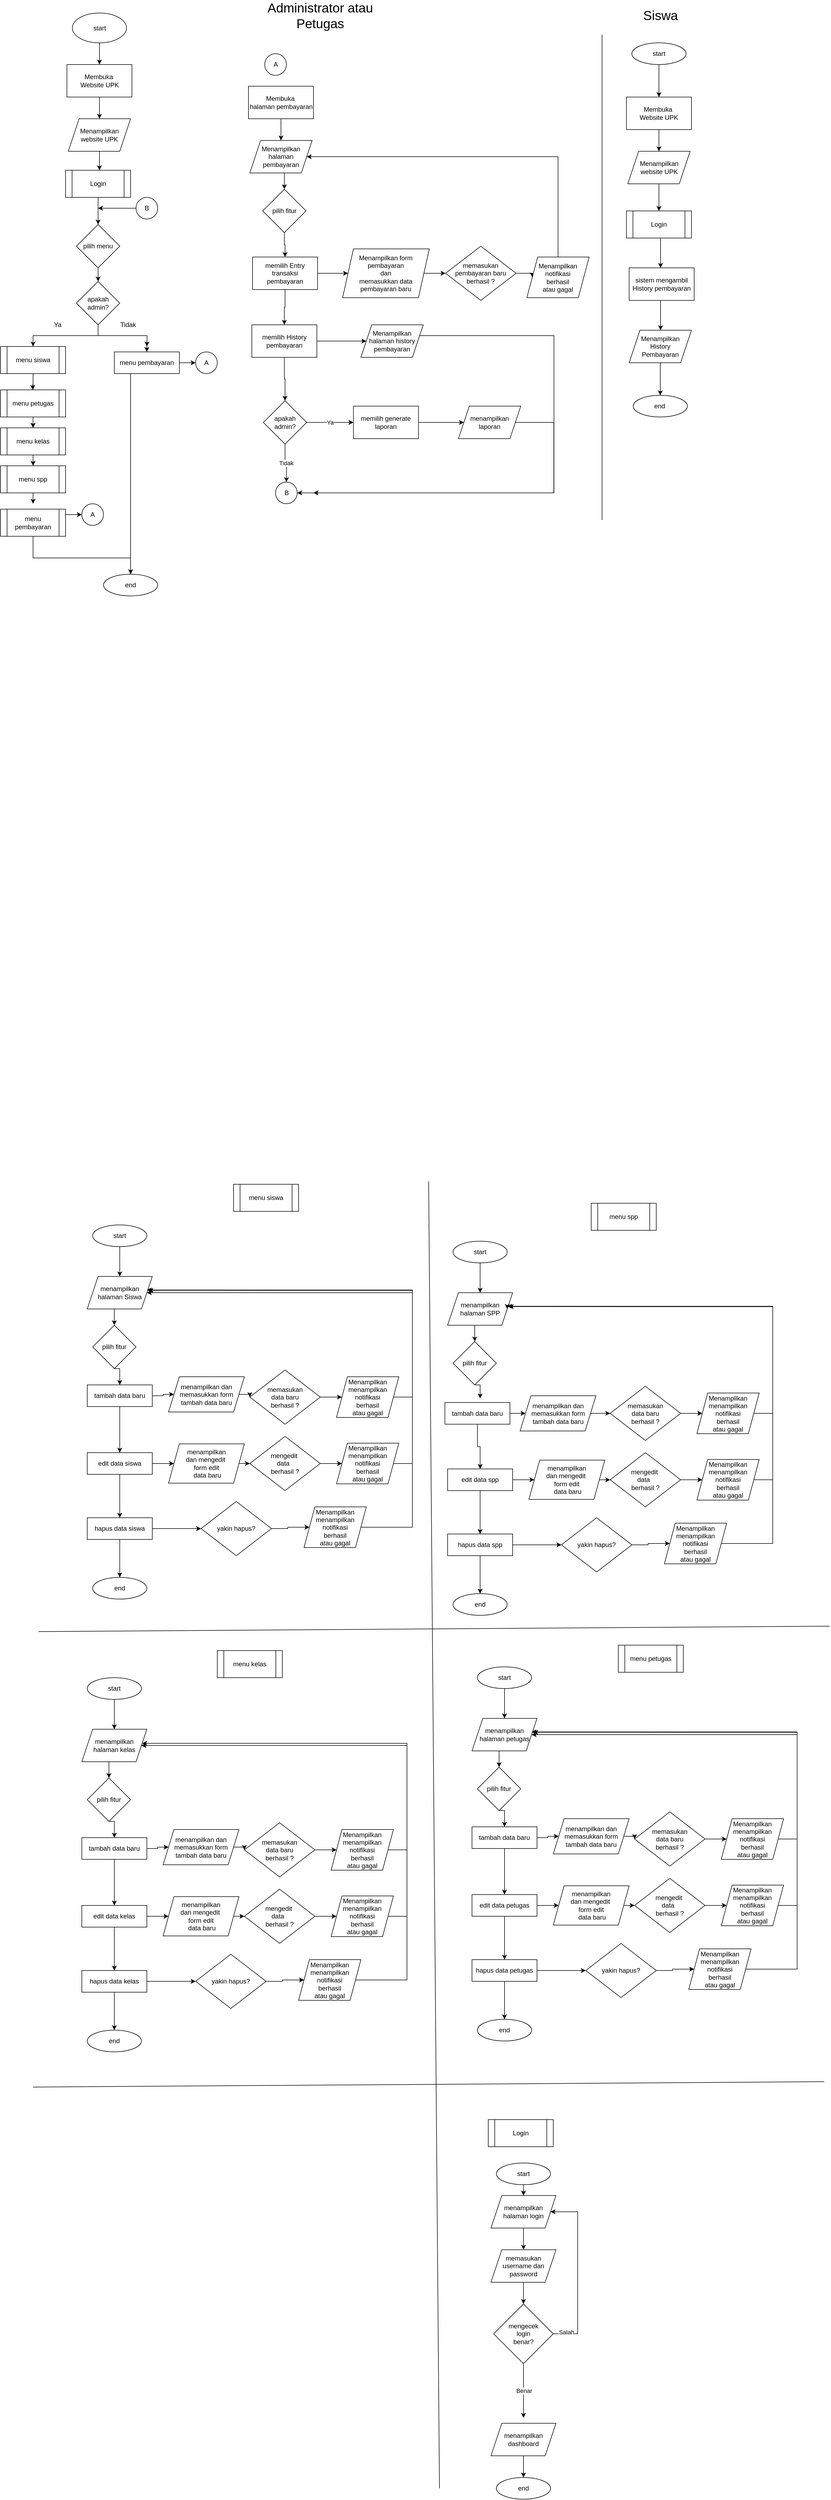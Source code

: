 <mxfile version="14.4.3" type="device"><diagram id="kkxQDIeyOnXKdJBC_1j-" name="Page-1"><mxGraphModel dx="1936" dy="1727" grid="1" gridSize="10" guides="1" tooltips="1" connect="1" arrows="1" fold="1" page="1" pageScale="1" pageWidth="850" pageHeight="1100" math="0" shadow="0"><root><mxCell id="0"/><mxCell id="1" parent="0"/><mxCell id="gW5jb6bjKFHW9zK_VaUG-14" value="" style="edgeStyle=orthogonalEdgeStyle;rounded=0;orthogonalLoop=1;jettySize=auto;html=1;" parent="1" source="v5HIz8y14sUyf5nqI_cB-1" target="v5HIz8y14sUyf5nqI_cB-44" edge="1"><mxGeometry relative="1" as="geometry"/></mxCell><mxCell id="v5HIz8y14sUyf5nqI_cB-1" value="start" style="ellipse;whiteSpace=wrap;html=1;" parent="1" vertex="1"><mxGeometry x="-687.5" y="-945" width="100" height="55" as="geometry"/></mxCell><mxCell id="wskaCt7988eFmzGzINPz-1" value="" style="edgeStyle=orthogonalEdgeStyle;rounded=0;orthogonalLoop=1;jettySize=auto;html=1;" parent="1" source="v5HIz8y14sUyf5nqI_cB-4" target="v5HIz8y14sUyf5nqI_cB-6" edge="1"><mxGeometry relative="1" as="geometry"/></mxCell><mxCell id="v5HIz8y14sUyf5nqI_cB-4" value="menu siswa" style="shape=process;whiteSpace=wrap;html=1;backgroundOutline=1;" parent="1" vertex="1"><mxGeometry x="-820" y="-330" width="120" height="50" as="geometry"/></mxCell><mxCell id="v5HIz8y14sUyf5nqI_cB-117" style="edgeStyle=orthogonalEdgeStyle;rounded=0;orthogonalLoop=1;jettySize=auto;html=1;exitX=0.5;exitY=1;exitDx=0;exitDy=0;entryX=0.5;entryY=0;entryDx=0;entryDy=0;" parent="1" source="v5HIz8y14sUyf5nqI_cB-5" target="v5HIz8y14sUyf5nqI_cB-6" edge="1"><mxGeometry relative="1" as="geometry"/></mxCell><mxCell id="wskaCt7988eFmzGzINPz-2" style="edgeStyle=orthogonalEdgeStyle;rounded=0;orthogonalLoop=1;jettySize=auto;html=1;" parent="1" edge="1"><mxGeometry relative="1" as="geometry"><mxPoint x="-760.281" y="-250.0" as="targetPoint"/><mxPoint x="-760.71" y="-260" as="sourcePoint"/></mxGeometry></mxCell><mxCell id="v5HIz8y14sUyf5nqI_cB-5" value="menu petugas" style="shape=process;whiteSpace=wrap;html=1;backgroundOutline=1;" parent="1" vertex="1"><mxGeometry x="-820" y="-250" width="120" height="50" as="geometry"/></mxCell><mxCell id="v5HIz8y14sUyf5nqI_cB-116" style="edgeStyle=orthogonalEdgeStyle;rounded=0;orthogonalLoop=1;jettySize=auto;html=1;exitX=0.5;exitY=1;exitDx=0;exitDy=0;entryX=0.5;entryY=0;entryDx=0;entryDy=0;" parent="1" source="v5HIz8y14sUyf5nqI_cB-6" target="v5HIz8y14sUyf5nqI_cB-7" edge="1"><mxGeometry relative="1" as="geometry"/></mxCell><mxCell id="v5HIz8y14sUyf5nqI_cB-6" value="menu kelas" style="shape=process;whiteSpace=wrap;html=1;backgroundOutline=1;" parent="1" vertex="1"><mxGeometry x="-820" y="-180" width="120" height="50" as="geometry"/></mxCell><mxCell id="v5HIz8y14sUyf5nqI_cB-30" style="edgeStyle=orthogonalEdgeStyle;rounded=0;orthogonalLoop=1;jettySize=auto;html=1;exitX=0.5;exitY=1;exitDx=0;exitDy=0;entryX=0.5;entryY=0;entryDx=0;entryDy=0;" parent="1" source="v5HIz8y14sUyf5nqI_cB-7" edge="1"><mxGeometry relative="1" as="geometry"><mxPoint x="-760" y="-40.0" as="targetPoint"/></mxGeometry></mxCell><mxCell id="v5HIz8y14sUyf5nqI_cB-7" value="menu spp" style="shape=process;whiteSpace=wrap;html=1;backgroundOutline=1;" parent="1" vertex="1"><mxGeometry x="-820" y="-110" width="120" height="50" as="geometry"/></mxCell><mxCell id="v5HIz8y14sUyf5nqI_cB-101" style="edgeStyle=orthogonalEdgeStyle;rounded=0;orthogonalLoop=1;jettySize=auto;html=1;exitX=1;exitY=0.5;exitDx=0;exitDy=0;entryX=0;entryY=0.5;entryDx=0;entryDy=0;" parent="1" source="v5HIz8y14sUyf5nqI_cB-8" target="v5HIz8y14sUyf5nqI_cB-96" edge="1"><mxGeometry relative="1" as="geometry"/></mxCell><mxCell id="v5HIz8y14sUyf5nqI_cB-8" value="memilih generate laporan" style="rounded=0;whiteSpace=wrap;html=1;" parent="1" vertex="1"><mxGeometry x="-168.75" y="-220" width="120" height="60" as="geometry"/></mxCell><mxCell id="v5HIz8y14sUyf5nqI_cB-100" style="edgeStyle=orthogonalEdgeStyle;rounded=0;orthogonalLoop=1;jettySize=auto;html=1;exitX=1;exitY=0.5;exitDx=0;exitDy=0;entryX=0;entryY=0.5;entryDx=0;entryDy=0;" parent="1" source="v5HIz8y14sUyf5nqI_cB-9" target="v5HIz8y14sUyf5nqI_cB-95" edge="1"><mxGeometry relative="1" as="geometry"/></mxCell><mxCell id="v5HIz8y14sUyf5nqI_cB-109" style="edgeStyle=orthogonalEdgeStyle;rounded=0;orthogonalLoop=1;jettySize=auto;html=1;entryX=0.5;entryY=0;entryDx=0;entryDy=0;" parent="1" source="v5HIz8y14sUyf5nqI_cB-9" target="v5HIz8y14sUyf5nqI_cB-108" edge="1"><mxGeometry relative="1" as="geometry"/></mxCell><mxCell id="v5HIz8y14sUyf5nqI_cB-9" value="memilih History pembayaran" style="rounded=0;whiteSpace=wrap;html=1;" parent="1" vertex="1"><mxGeometry x="-356.25" y="-370" width="120" height="60" as="geometry"/></mxCell><mxCell id="v5HIz8y14sUyf5nqI_cB-97" style="edgeStyle=orthogonalEdgeStyle;rounded=0;orthogonalLoop=1;jettySize=auto;html=1;exitX=1;exitY=0.5;exitDx=0;exitDy=0;entryX=0;entryY=0.5;entryDx=0;entryDy=0;" parent="1" source="v5HIz8y14sUyf5nqI_cB-10" target="v5HIz8y14sUyf5nqI_cB-84" edge="1"><mxGeometry relative="1" as="geometry"/></mxCell><mxCell id="v5HIz8y14sUyf5nqI_cB-104" style="edgeStyle=orthogonalEdgeStyle;rounded=0;orthogonalLoop=1;jettySize=auto;html=1;entryX=0.5;entryY=0;entryDx=0;entryDy=0;" parent="1" source="v5HIz8y14sUyf5nqI_cB-10" target="v5HIz8y14sUyf5nqI_cB-9" edge="1"><mxGeometry relative="1" as="geometry"/></mxCell><mxCell id="v5HIz8y14sUyf5nqI_cB-10" value="memilih Entry transaksi pembayaran" style="rounded=0;whiteSpace=wrap;html=1;" parent="1" vertex="1"><mxGeometry x="-355" y="-495" width="120" height="60" as="geometry"/></mxCell><mxCell id="gW5jb6bjKFHW9zK_VaUG-10" value="" style="edgeStyle=orthogonalEdgeStyle;rounded=0;orthogonalLoop=1;jettySize=auto;html=1;" parent="1" source="v5HIz8y14sUyf5nqI_cB-11" target="v5HIz8y14sUyf5nqI_cB-62" edge="1"><mxGeometry relative="1" as="geometry"><Array as="points"><mxPoint x="398" y="-410"/><mxPoint x="398" y="-410"/></Array></mxGeometry></mxCell><mxCell id="v5HIz8y14sUyf5nqI_cB-11" value="sistem mengambil History pembayaran" style="rounded=0;whiteSpace=wrap;html=1;" parent="1" vertex="1"><mxGeometry x="340" y="-475" width="120" height="60" as="geometry"/></mxCell><mxCell id="v5HIz8y14sUyf5nqI_cB-13" value="end&amp;nbsp;" style="ellipse;whiteSpace=wrap;html=1;" parent="1" vertex="1"><mxGeometry x="347.5" y="-240" width="100" height="40" as="geometry"/></mxCell><mxCell id="v5HIz8y14sUyf5nqI_cB-14" value="end" style="ellipse;whiteSpace=wrap;html=1;" parent="1" vertex="1"><mxGeometry x="-630" y="90" width="100" height="40" as="geometry"/></mxCell><mxCell id="Qa-6tqm3ETypDS6RbyzM-19" style="edgeStyle=orthogonalEdgeStyle;rounded=0;orthogonalLoop=1;jettySize=auto;html=1;exitX=0.5;exitY=1;exitDx=0;exitDy=0;entryX=0.5;entryY=0;entryDx=0;entryDy=0;" parent="1" source="v5HIz8y14sUyf5nqI_cB-22" target="Qa-6tqm3ETypDS6RbyzM-1" edge="1"><mxGeometry relative="1" as="geometry"/></mxCell><mxCell id="v5HIz8y14sUyf5nqI_cB-22" value="pilih menu" style="rhombus;whiteSpace=wrap;html=1;" parent="1" vertex="1"><mxGeometry x="-680" y="-555" width="80" height="80" as="geometry"/></mxCell><mxCell id="v5HIz8y14sUyf5nqI_cB-24" value="A" style="ellipse;whiteSpace=wrap;html=1;aspect=fixed;" parent="1" vertex="1"><mxGeometry x="-670" y="-40" width="40" height="40" as="geometry"/></mxCell><mxCell id="v5HIz8y14sUyf5nqI_cB-28" style="edgeStyle=orthogonalEdgeStyle;rounded=0;orthogonalLoop=1;jettySize=auto;html=1;exitX=1;exitY=0.5;exitDx=0;exitDy=0;entryX=0;entryY=0.5;entryDx=0;entryDy=0;" parent="1" target="v5HIz8y14sUyf5nqI_cB-24" edge="1"><mxGeometry relative="1" as="geometry"><mxPoint x="-700" y="-20.0" as="sourcePoint"/></mxGeometry></mxCell><mxCell id="Qa-6tqm3ETypDS6RbyzM-21" style="edgeStyle=orthogonalEdgeStyle;rounded=0;orthogonalLoop=1;jettySize=auto;html=1;" parent="1" edge="1"><mxGeometry relative="1" as="geometry"><mxPoint x="-580.0" y="90.0" as="targetPoint"/><Array as="points"><mxPoint x="-760" y="60"/><mxPoint x="-580" y="60"/></Array><mxPoint x="-760" y="-2.274e-13" as="sourcePoint"/></mxGeometry></mxCell><mxCell id="v5HIz8y14sUyf5nqI_cB-38" style="edgeStyle=orthogonalEdgeStyle;rounded=0;orthogonalLoop=1;jettySize=auto;html=1;" parent="1" source="v5HIz8y14sUyf5nqI_cB-32" edge="1"><mxGeometry relative="1" as="geometry"><mxPoint x="-640" y="-585.0" as="targetPoint"/></mxGeometry></mxCell><mxCell id="v5HIz8y14sUyf5nqI_cB-32" value="B" style="ellipse;whiteSpace=wrap;html=1;aspect=fixed;" parent="1" vertex="1"><mxGeometry x="-570" y="-605" width="40" height="40" as="geometry"/></mxCell><mxCell id="v5HIz8y14sUyf5nqI_cB-36" style="edgeStyle=orthogonalEdgeStyle;rounded=0;orthogonalLoop=1;jettySize=auto;html=1;exitX=0.5;exitY=1;exitDx=0;exitDy=0;entryX=0.5;entryY=0;entryDx=0;entryDy=0;" parent="1" source="v5HIz8y14sUyf5nqI_cB-34" target="v5HIz8y14sUyf5nqI_cB-22" edge="1"><mxGeometry relative="1" as="geometry"/></mxCell><mxCell id="v5HIz8y14sUyf5nqI_cB-34" value="Login" style="shape=process;whiteSpace=wrap;html=1;backgroundOutline=1;" parent="1" vertex="1"><mxGeometry x="-700" y="-655" width="120" height="50" as="geometry"/></mxCell><mxCell id="gW5jb6bjKFHW9zK_VaUG-5" value="" style="edgeStyle=orthogonalEdgeStyle;rounded=0;orthogonalLoop=1;jettySize=auto;html=1;" parent="1" source="v5HIz8y14sUyf5nqI_cB-39" target="v5HIz8y14sUyf5nqI_cB-34" edge="1"><mxGeometry relative="1" as="geometry"><Array as="points"><mxPoint x="-640" y="-690"/><mxPoint x="-640" y="-690"/></Array></mxGeometry></mxCell><mxCell id="v5HIz8y14sUyf5nqI_cB-39" value="Menampilkan website UPK" style="shape=parallelogram;perimeter=parallelogramPerimeter;whiteSpace=wrap;html=1;fixedSize=1;" parent="1" vertex="1"><mxGeometry x="-695" y="-750" width="115" height="60" as="geometry"/></mxCell><mxCell id="gW5jb6bjKFHW9zK_VaUG-15" value="" style="edgeStyle=orthogonalEdgeStyle;rounded=0;orthogonalLoop=1;jettySize=auto;html=1;" parent="1" source="v5HIz8y14sUyf5nqI_cB-44" target="v5HIz8y14sUyf5nqI_cB-39" edge="1"><mxGeometry relative="1" as="geometry"/></mxCell><mxCell id="v5HIz8y14sUyf5nqI_cB-44" value="Membuka&amp;nbsp;&lt;br&gt;Website UPK" style="rounded=0;whiteSpace=wrap;html=1;" parent="1" vertex="1"><mxGeometry x="-697.5" y="-850" width="120" height="60" as="geometry"/></mxCell><mxCell id="gW5jb6bjKFHW9zK_VaUG-6" value="" style="edgeStyle=orthogonalEdgeStyle;rounded=0;orthogonalLoop=1;jettySize=auto;html=1;" parent="1" source="v5HIz8y14sUyf5nqI_cB-49" target="v5HIz8y14sUyf5nqI_cB-52" edge="1"><mxGeometry relative="1" as="geometry"/></mxCell><mxCell id="v5HIz8y14sUyf5nqI_cB-49" value="start" style="ellipse;whiteSpace=wrap;html=1;" parent="1" vertex="1"><mxGeometry x="345" y="-890" width="100" height="40" as="geometry"/></mxCell><mxCell id="gW5jb6bjKFHW9zK_VaUG-9" value="" style="edgeStyle=orthogonalEdgeStyle;rounded=0;orthogonalLoop=1;jettySize=auto;html=1;" parent="1" source="v5HIz8y14sUyf5nqI_cB-50" target="v5HIz8y14sUyf5nqI_cB-11" edge="1"><mxGeometry relative="1" as="geometry"><Array as="points"><mxPoint x="398" y="-500"/><mxPoint x="398" y="-500"/></Array></mxGeometry></mxCell><mxCell id="v5HIz8y14sUyf5nqI_cB-50" value="Login" style="shape=process;whiteSpace=wrap;html=1;backgroundOutline=1;" parent="1" vertex="1"><mxGeometry x="335" y="-580" width="120" height="50" as="geometry"/></mxCell><mxCell id="gW5jb6bjKFHW9zK_VaUG-8" value="" style="edgeStyle=orthogonalEdgeStyle;rounded=0;orthogonalLoop=1;jettySize=auto;html=1;" parent="1" source="v5HIz8y14sUyf5nqI_cB-51" target="v5HIz8y14sUyf5nqI_cB-50" edge="1"><mxGeometry relative="1" as="geometry"/></mxCell><mxCell id="v5HIz8y14sUyf5nqI_cB-51" value="Menampilkan website UPK" style="shape=parallelogram;perimeter=parallelogramPerimeter;whiteSpace=wrap;html=1;fixedSize=1;" parent="1" vertex="1"><mxGeometry x="337.5" y="-690" width="115" height="60" as="geometry"/></mxCell><mxCell id="gW5jb6bjKFHW9zK_VaUG-7" value="" style="edgeStyle=orthogonalEdgeStyle;rounded=0;orthogonalLoop=1;jettySize=auto;html=1;" parent="1" source="v5HIz8y14sUyf5nqI_cB-52" target="v5HIz8y14sUyf5nqI_cB-51" edge="1"><mxGeometry relative="1" as="geometry"/></mxCell><mxCell id="v5HIz8y14sUyf5nqI_cB-52" value="Membuka&amp;nbsp;&lt;br&gt;Website UPK" style="rounded=0;whiteSpace=wrap;html=1;" parent="1" vertex="1"><mxGeometry x="335" y="-790" width="120" height="60" as="geometry"/></mxCell><mxCell id="v5HIz8y14sUyf5nqI_cB-54" value="" style="endArrow=none;html=1;" parent="1" edge="1"><mxGeometry width="50" height="50" relative="1" as="geometry"><mxPoint x="290" y="-10" as="sourcePoint"/><mxPoint x="290" y="-905" as="targetPoint"/></mxGeometry></mxCell><mxCell id="v5HIz8y14sUyf5nqI_cB-105" style="edgeStyle=orthogonalEdgeStyle;rounded=0;orthogonalLoop=1;jettySize=auto;html=1;exitX=0.5;exitY=1;exitDx=0;exitDy=0;entryX=0.5;entryY=0;entryDx=0;entryDy=0;" parent="1" source="v5HIz8y14sUyf5nqI_cB-56" target="v5HIz8y14sUyf5nqI_cB-82" edge="1"><mxGeometry relative="1" as="geometry"/></mxCell><mxCell id="v5HIz8y14sUyf5nqI_cB-56" value="Menampilkan halaman pembayaran" style="shape=parallelogram;perimeter=parallelogramPerimeter;whiteSpace=wrap;html=1;fixedSize=1;" parent="1" vertex="1"><mxGeometry x="-360" y="-710" width="115" height="60" as="geometry"/></mxCell><mxCell id="gW5jb6bjKFHW9zK_VaUG-13" value="" style="edgeStyle=orthogonalEdgeStyle;rounded=0;orthogonalLoop=1;jettySize=auto;html=1;" parent="1" source="v5HIz8y14sUyf5nqI_cB-57" target="v5HIz8y14sUyf5nqI_cB-56" edge="1"><mxGeometry relative="1" as="geometry"/></mxCell><mxCell id="v5HIz8y14sUyf5nqI_cB-57" value="Membuka&amp;nbsp;&lt;br&gt;halaman pembayaran" style="rounded=0;whiteSpace=wrap;html=1;" parent="1" vertex="1"><mxGeometry x="-362.5" y="-810" width="120" height="60" as="geometry"/></mxCell><mxCell id="v5HIz8y14sUyf5nqI_cB-59" value="&lt;font style=&quot;font-size: 24px&quot;&gt;Administrator atau Petugas&lt;/font&gt;" style="text;html=1;strokeColor=none;fillColor=none;align=center;verticalAlign=middle;whiteSpace=wrap;rounded=0;" parent="1" vertex="1"><mxGeometry x="-360" y="-965" width="260" height="50" as="geometry"/></mxCell><mxCell id="v5HIz8y14sUyf5nqI_cB-61" value="&lt;font style=&quot;font-size: 24px&quot;&gt;Siswa&lt;/font&gt;" style="text;html=1;strokeColor=none;fillColor=none;align=center;verticalAlign=middle;whiteSpace=wrap;rounded=0;" parent="1" vertex="1"><mxGeometry x="327.5" y="-965" width="140" height="50" as="geometry"/></mxCell><mxCell id="gW5jb6bjKFHW9zK_VaUG-11" value="" style="edgeStyle=orthogonalEdgeStyle;rounded=0;orthogonalLoop=1;jettySize=auto;html=1;" parent="1" source="v5HIz8y14sUyf5nqI_cB-62" target="v5HIz8y14sUyf5nqI_cB-13" edge="1"><mxGeometry relative="1" as="geometry"><Array as="points"><mxPoint x="398" y="-300"/><mxPoint x="398" y="-300"/></Array></mxGeometry></mxCell><mxCell id="v5HIz8y14sUyf5nqI_cB-62" value="Menampilkan &lt;br&gt;History &lt;br&gt;Pembayaran" style="shape=parallelogram;perimeter=parallelogramPerimeter;whiteSpace=wrap;html=1;fixedSize=1;" parent="1" vertex="1"><mxGeometry x="340" y="-360" width="115" height="60" as="geometry"/></mxCell><mxCell id="v5HIz8y14sUyf5nqI_cB-63" value="Login" style="shape=process;whiteSpace=wrap;html=1;backgroundOutline=1;" parent="1" vertex="1"><mxGeometry x="80" y="2940" width="120" height="50" as="geometry"/></mxCell><mxCell id="CRzH0X0xeFoTVjDpGUwO-7" value="" style="edgeStyle=orthogonalEdgeStyle;rounded=0;orthogonalLoop=1;jettySize=auto;html=1;" edge="1" parent="1" source="v5HIz8y14sUyf5nqI_cB-66" target="v5HIz8y14sUyf5nqI_cB-68"><mxGeometry relative="1" as="geometry"/></mxCell><mxCell id="v5HIz8y14sUyf5nqI_cB-66" value="memasukan username dan password" style="shape=parallelogram;perimeter=parallelogramPerimeter;whiteSpace=wrap;html=1;fixedSize=1;" parent="1" vertex="1"><mxGeometry x="85" y="3180" width="120" height="60" as="geometry"/></mxCell><mxCell id="CRzH0X0xeFoTVjDpGUwO-6" value="" style="edgeStyle=orthogonalEdgeStyle;rounded=0;orthogonalLoop=1;jettySize=auto;html=1;" edge="1" parent="1" source="v5HIz8y14sUyf5nqI_cB-67" target="v5HIz8y14sUyf5nqI_cB-66"><mxGeometry relative="1" as="geometry"/></mxCell><mxCell id="v5HIz8y14sUyf5nqI_cB-67" value="menampilkan halaman login" style="shape=parallelogram;perimeter=parallelogramPerimeter;whiteSpace=wrap;html=1;fixedSize=1;" parent="1" vertex="1"><mxGeometry x="85" y="3080" width="120" height="60" as="geometry"/></mxCell><mxCell id="v5HIz8y14sUyf5nqI_cB-69" style="edgeStyle=orthogonalEdgeStyle;rounded=0;orthogonalLoop=1;jettySize=auto;html=1;entryX=1;entryY=0.5;entryDx=0;entryDy=0;" parent="1" source="v5HIz8y14sUyf5nqI_cB-68" target="v5HIz8y14sUyf5nqI_cB-67" edge="1"><mxGeometry relative="1" as="geometry"><Array as="points"><mxPoint x="245" y="3335"/><mxPoint x="245" y="3110"/></Array></mxGeometry></mxCell><mxCell id="v5HIz8y14sUyf5nqI_cB-73" value="Salah" style="edgeLabel;html=1;align=center;verticalAlign=middle;resizable=0;points=[];" parent="v5HIz8y14sUyf5nqI_cB-69" vertex="1" connectable="0"><mxGeometry x="-0.848" y="3" relative="1" as="geometry"><mxPoint x="-1" as="offset"/></mxGeometry></mxCell><mxCell id="v5HIz8y14sUyf5nqI_cB-74" value="Benar" style="edgeStyle=orthogonalEdgeStyle;rounded=0;orthogonalLoop=1;jettySize=auto;html=1;exitX=0.5;exitY=1;exitDx=0;exitDy=0;" parent="1" source="v5HIz8y14sUyf5nqI_cB-68" edge="1"><mxGeometry relative="1" as="geometry"><mxPoint x="145" y="3490" as="targetPoint"/></mxGeometry></mxCell><mxCell id="v5HIz8y14sUyf5nqI_cB-68" value="mengecek &lt;br&gt;login &lt;br&gt;benar?" style="rhombus;whiteSpace=wrap;html=1;" parent="1" vertex="1"><mxGeometry x="90" y="3280" width="110" height="110" as="geometry"/></mxCell><mxCell id="CRzH0X0xeFoTVjDpGUwO-5" value="" style="edgeStyle=orthogonalEdgeStyle;rounded=0;orthogonalLoop=1;jettySize=auto;html=1;" edge="1" parent="1" source="v5HIz8y14sUyf5nqI_cB-70" target="v5HIz8y14sUyf5nqI_cB-67"><mxGeometry relative="1" as="geometry"/></mxCell><mxCell id="v5HIz8y14sUyf5nqI_cB-70" value="start" style="ellipse;whiteSpace=wrap;html=1;" parent="1" vertex="1"><mxGeometry x="95" y="3020" width="100" height="40" as="geometry"/></mxCell><mxCell id="v5HIz8y14sUyf5nqI_cB-71" value="end" style="ellipse;whiteSpace=wrap;html=1;" parent="1" vertex="1"><mxGeometry x="95" y="3600" width="100" height="40" as="geometry"/></mxCell><mxCell id="v5HIz8y14sUyf5nqI_cB-77" value="menu spp" style="shape=process;whiteSpace=wrap;html=1;backgroundOutline=1;" parent="1" vertex="1"><mxGeometry x="270" y="1250" width="120" height="50" as="geometry"/></mxCell><mxCell id="v5HIz8y14sUyf5nqI_cB-106" style="edgeStyle=orthogonalEdgeStyle;rounded=0;orthogonalLoop=1;jettySize=auto;html=1;exitX=0.5;exitY=1;exitDx=0;exitDy=0;entryX=0.5;entryY=0;entryDx=0;entryDy=0;" parent="1" source="v5HIz8y14sUyf5nqI_cB-82" target="v5HIz8y14sUyf5nqI_cB-10" edge="1"><mxGeometry relative="1" as="geometry"/></mxCell><mxCell id="v5HIz8y14sUyf5nqI_cB-82" value="pilih fitur" style="rhombus;whiteSpace=wrap;html=1;" parent="1" vertex="1"><mxGeometry x="-336.25" y="-620" width="80" height="80" as="geometry"/></mxCell><mxCell id="v5HIz8y14sUyf5nqI_cB-98" style="edgeStyle=orthogonalEdgeStyle;rounded=0;orthogonalLoop=1;jettySize=auto;html=1;exitX=1;exitY=0.5;exitDx=0;exitDy=0;entryX=0;entryY=0.5;entryDx=0;entryDy=0;" parent="1" source="v5HIz8y14sUyf5nqI_cB-84" target="v5HIz8y14sUyf5nqI_cB-87" edge="1"><mxGeometry relative="1" as="geometry"/></mxCell><mxCell id="v5HIz8y14sUyf5nqI_cB-84" value="Menampilkan form pembayaran&lt;br&gt;dan&lt;br&gt;memasukkan data pembayaran baru" style="shape=parallelogram;perimeter=parallelogramPerimeter;whiteSpace=wrap;html=1;fixedSize=1;" parent="1" vertex="1"><mxGeometry x="-188.75" y="-510" width="160" height="90" as="geometry"/></mxCell><mxCell id="v5HIz8y14sUyf5nqI_cB-99" style="edgeStyle=orthogonalEdgeStyle;rounded=0;orthogonalLoop=1;jettySize=auto;html=1;exitX=1;exitY=0.5;exitDx=0;exitDy=0;entryX=0;entryY=0.5;entryDx=0;entryDy=0;" parent="1" source="v5HIz8y14sUyf5nqI_cB-87" target="v5HIz8y14sUyf5nqI_cB-93" edge="1"><mxGeometry relative="1" as="geometry"/></mxCell><mxCell id="v5HIz8y14sUyf5nqI_cB-87" value="memasukan pembayaran baru berhasil ?" style="rhombus;whiteSpace=wrap;html=1;" parent="1" vertex="1"><mxGeometry x="1.25" y="-515" width="130" height="100" as="geometry"/></mxCell><mxCell id="v5HIz8y14sUyf5nqI_cB-94" style="edgeStyle=orthogonalEdgeStyle;rounded=0;orthogonalLoop=1;jettySize=auto;html=1;exitX=0.5;exitY=0;exitDx=0;exitDy=0;entryX=1;entryY=0.5;entryDx=0;entryDy=0;" parent="1" source="v5HIz8y14sUyf5nqI_cB-93" target="v5HIz8y14sUyf5nqI_cB-56" edge="1"><mxGeometry relative="1" as="geometry"><Array as="points"><mxPoint x="209.25" y="-680"/></Array></mxGeometry></mxCell><mxCell id="v5HIz8y14sUyf5nqI_cB-93" value="Menampilkan&lt;br&gt;notifikasi&lt;br&gt;berhasil &lt;br&gt;atau gagal" style="shape=parallelogram;perimeter=parallelogramPerimeter;whiteSpace=wrap;html=1;fixedSize=1;" parent="1" vertex="1"><mxGeometry x="151.25" y="-495" width="115" height="75" as="geometry"/></mxCell><mxCell id="v5HIz8y14sUyf5nqI_cB-102" style="edgeStyle=orthogonalEdgeStyle;rounded=0;orthogonalLoop=1;jettySize=auto;html=1;exitX=1;exitY=0.5;exitDx=0;exitDy=0;entryX=1;entryY=0.5;entryDx=0;entryDy=0;" parent="1" source="v5HIz8y14sUyf5nqI_cB-95" edge="1"><mxGeometry relative="1" as="geometry"><mxPoint x="-242.5" y="-60" as="targetPoint"/><Array as="points"><mxPoint x="201.25" y="-350"/><mxPoint x="201.25" y="-60"/></Array></mxGeometry></mxCell><mxCell id="v5HIz8y14sUyf5nqI_cB-95" value="Menampilkan halaman history pembayaran" style="shape=parallelogram;perimeter=parallelogramPerimeter;whiteSpace=wrap;html=1;fixedSize=1;" parent="1" vertex="1"><mxGeometry x="-155" y="-370" width="115" height="60" as="geometry"/></mxCell><mxCell id="v5HIz8y14sUyf5nqI_cB-103" style="edgeStyle=orthogonalEdgeStyle;rounded=0;orthogonalLoop=1;jettySize=auto;html=1;entryX=1;entryY=0.5;entryDx=0;entryDy=0;" parent="1" source="v5HIz8y14sUyf5nqI_cB-96" target="v5HIz8y14sUyf5nqI_cB-114" edge="1"><mxGeometry relative="1" as="geometry"><mxPoint x="-242.5" y="-60" as="targetPoint"/><Array as="points"><mxPoint x="201" y="-190"/><mxPoint x="201" y="-60"/></Array></mxGeometry></mxCell><mxCell id="v5HIz8y14sUyf5nqI_cB-96" value="menampilkan laporan" style="shape=parallelogram;perimeter=parallelogramPerimeter;whiteSpace=wrap;html=1;fixedSize=1;" parent="1" vertex="1"><mxGeometry x="25" y="-220" width="115" height="60" as="geometry"/></mxCell><mxCell id="v5HIz8y14sUyf5nqI_cB-110" value="Ya" style="edgeStyle=orthogonalEdgeStyle;rounded=0;orthogonalLoop=1;jettySize=auto;html=1;entryX=0;entryY=0.5;entryDx=0;entryDy=0;" parent="1" source="v5HIz8y14sUyf5nqI_cB-108" target="v5HIz8y14sUyf5nqI_cB-8" edge="1"><mxGeometry relative="1" as="geometry"/></mxCell><mxCell id="v5HIz8y14sUyf5nqI_cB-111" value="Tidak" style="edgeStyle=orthogonalEdgeStyle;rounded=0;orthogonalLoop=1;jettySize=auto;html=1;" parent="1" source="v5HIz8y14sUyf5nqI_cB-108" edge="1"><mxGeometry relative="1" as="geometry"><mxPoint x="-292.5" y="-80" as="targetPoint"/></mxGeometry></mxCell><mxCell id="v5HIz8y14sUyf5nqI_cB-108" value="apakah admin?" style="rhombus;whiteSpace=wrap;html=1;" parent="1" vertex="1"><mxGeometry x="-335" y="-230" width="80" height="80" as="geometry"/></mxCell><mxCell id="v5HIz8y14sUyf5nqI_cB-112" value="A" style="ellipse;whiteSpace=wrap;html=1;aspect=fixed;" parent="1" vertex="1"><mxGeometry x="-332.5" y="-870" width="40" height="40" as="geometry"/></mxCell><mxCell id="v5HIz8y14sUyf5nqI_cB-114" value="B" style="ellipse;whiteSpace=wrap;html=1;aspect=fixed;" parent="1" vertex="1"><mxGeometry x="-312.5" y="-80" width="40" height="40" as="geometry"/></mxCell><mxCell id="v5HIz8y14sUyf5nqI_cB-134" style="edgeStyle=orthogonalEdgeStyle;rounded=0;orthogonalLoop=1;jettySize=auto;html=1;entryX=0.5;entryY=0;entryDx=0;entryDy=0;" parent="1" source="v5HIz8y14sUyf5nqI_cB-119" target="v5HIz8y14sUyf5nqI_cB-122" edge="1"><mxGeometry relative="1" as="geometry"/></mxCell><mxCell id="v5HIz8y14sUyf5nqI_cB-119" value="start" style="ellipse;whiteSpace=wrap;html=1;" parent="1" vertex="1"><mxGeometry x="15" y="1320" width="100" height="40" as="geometry"/></mxCell><mxCell id="v5HIz8y14sUyf5nqI_cB-135" style="edgeStyle=orthogonalEdgeStyle;rounded=0;orthogonalLoop=1;jettySize=auto;html=1;exitX=0.5;exitY=1;exitDx=0;exitDy=0;entryX=0.5;entryY=0;entryDx=0;entryDy=0;" parent="1" source="v5HIz8y14sUyf5nqI_cB-122" target="v5HIz8y14sUyf5nqI_cB-123" edge="1"><mxGeometry relative="1" as="geometry"/></mxCell><mxCell id="v5HIz8y14sUyf5nqI_cB-122" value="menampilkan halaman SPP" style="shape=parallelogram;perimeter=parallelogramPerimeter;whiteSpace=wrap;html=1;fixedSize=1;" parent="1" vertex="1"><mxGeometry x="5" y="1415" width="120" height="60" as="geometry"/></mxCell><mxCell id="v5HIz8y14sUyf5nqI_cB-153" style="edgeStyle=orthogonalEdgeStyle;rounded=0;orthogonalLoop=1;jettySize=auto;html=1;exitX=0.5;exitY=1;exitDx=0;exitDy=0;" parent="1" source="v5HIz8y14sUyf5nqI_cB-123" edge="1"><mxGeometry relative="1" as="geometry"><mxPoint x="65" y="1610" as="targetPoint"/><Array as="points"><mxPoint x="65" y="1585"/></Array></mxGeometry></mxCell><mxCell id="v5HIz8y14sUyf5nqI_cB-123" value="pilih fitur" style="rhombus;whiteSpace=wrap;html=1;" parent="1" vertex="1"><mxGeometry x="15" y="1505" width="80" height="80" as="geometry"/></mxCell><mxCell id="v5HIz8y14sUyf5nqI_cB-141" style="edgeStyle=orthogonalEdgeStyle;rounded=0;orthogonalLoop=1;jettySize=auto;html=1;exitX=1;exitY=0.5;exitDx=0;exitDy=0;" parent="1" source="v5HIz8y14sUyf5nqI_cB-124" target="v5HIz8y14sUyf5nqI_cB-137" edge="1"><mxGeometry relative="1" as="geometry"/></mxCell><mxCell id="v5HIz8y14sUyf5nqI_cB-144" style="edgeStyle=orthogonalEdgeStyle;rounded=0;orthogonalLoop=1;jettySize=auto;html=1;entryX=0.5;entryY=0;entryDx=0;entryDy=0;" parent="1" source="v5HIz8y14sUyf5nqI_cB-124" target="v5HIz8y14sUyf5nqI_cB-125" edge="1"><mxGeometry relative="1" as="geometry"/></mxCell><mxCell id="v5HIz8y14sUyf5nqI_cB-124" value="edit data spp" style="rounded=0;whiteSpace=wrap;html=1;" parent="1" vertex="1"><mxGeometry x="5" y="1740" width="120" height="40" as="geometry"/></mxCell><mxCell id="v5HIz8y14sUyf5nqI_cB-146" style="edgeStyle=orthogonalEdgeStyle;rounded=0;orthogonalLoop=1;jettySize=auto;html=1;exitX=1;exitY=0.5;exitDx=0;exitDy=0;entryX=0;entryY=0.5;entryDx=0;entryDy=0;" parent="1" source="v5HIz8y14sUyf5nqI_cB-125" target="v5HIz8y14sUyf5nqI_cB-145" edge="1"><mxGeometry relative="1" as="geometry"/></mxCell><mxCell id="v5HIz8y14sUyf5nqI_cB-152" style="edgeStyle=orthogonalEdgeStyle;rounded=0;orthogonalLoop=1;jettySize=auto;html=1;entryX=0.5;entryY=0;entryDx=0;entryDy=0;" parent="1" source="v5HIz8y14sUyf5nqI_cB-125" target="v5HIz8y14sUyf5nqI_cB-151" edge="1"><mxGeometry relative="1" as="geometry"/></mxCell><mxCell id="v5HIz8y14sUyf5nqI_cB-125" value="hapus data spp" style="rounded=0;whiteSpace=wrap;html=1;" parent="1" vertex="1"><mxGeometry x="5" y="1860" width="120" height="40" as="geometry"/></mxCell><mxCell id="v5HIz8y14sUyf5nqI_cB-128" style="edgeStyle=orthogonalEdgeStyle;rounded=0;orthogonalLoop=1;jettySize=auto;html=1;exitX=1;exitY=0.5;exitDx=0;exitDy=0;entryX=0;entryY=0.5;entryDx=0;entryDy=0;" parent="1" source="v5HIz8y14sUyf5nqI_cB-126" target="v5HIz8y14sUyf5nqI_cB-127" edge="1"><mxGeometry relative="1" as="geometry"/></mxCell><mxCell id="v5HIz8y14sUyf5nqI_cB-143" style="edgeStyle=orthogonalEdgeStyle;rounded=0;orthogonalLoop=1;jettySize=auto;html=1;exitX=0.5;exitY=1;exitDx=0;exitDy=0;" parent="1" source="v5HIz8y14sUyf5nqI_cB-126" target="v5HIz8y14sUyf5nqI_cB-124" edge="1"><mxGeometry relative="1" as="geometry"/></mxCell><mxCell id="v5HIz8y14sUyf5nqI_cB-126" value="tambah data baru" style="rounded=0;whiteSpace=wrap;html=1;" parent="1" vertex="1"><mxGeometry y="1617.5" width="120" height="40" as="geometry"/></mxCell><mxCell id="CRzH0X0xeFoTVjDpGUwO-4" value="" style="edgeStyle=orthogonalEdgeStyle;rounded=0;orthogonalLoop=1;jettySize=auto;html=1;" edge="1" parent="1" source="v5HIz8y14sUyf5nqI_cB-127" target="v5HIz8y14sUyf5nqI_cB-129"><mxGeometry relative="1" as="geometry"/></mxCell><mxCell id="v5HIz8y14sUyf5nqI_cB-127" value="menampilkan dan memasukkan form tambah data baru" style="shape=parallelogram;perimeter=parallelogramPerimeter;whiteSpace=wrap;html=1;fixedSize=1;" parent="1" vertex="1"><mxGeometry x="138.75" y="1605" width="140" height="65" as="geometry"/></mxCell><mxCell id="v5HIz8y14sUyf5nqI_cB-132" style="edgeStyle=orthogonalEdgeStyle;rounded=0;orthogonalLoop=1;jettySize=auto;html=1;exitX=1;exitY=0.5;exitDx=0;exitDy=0;entryX=0;entryY=0.5;entryDx=0;entryDy=0;" parent="1" source="v5HIz8y14sUyf5nqI_cB-129" target="v5HIz8y14sUyf5nqI_cB-130" edge="1"><mxGeometry relative="1" as="geometry"/></mxCell><mxCell id="v5HIz8y14sUyf5nqI_cB-129" value="memasukan &lt;br&gt;data baru &lt;br&gt;berhasil ?" style="rhombus;whiteSpace=wrap;html=1;" parent="1" vertex="1"><mxGeometry x="305" y="1587.5" width="130" height="100" as="geometry"/></mxCell><mxCell id="v5HIz8y14sUyf5nqI_cB-133" style="edgeStyle=orthogonalEdgeStyle;rounded=0;orthogonalLoop=1;jettySize=auto;html=1;exitX=1;exitY=0.5;exitDx=0;exitDy=0;entryX=0.941;entryY=0.428;entryDx=0;entryDy=0;entryPerimeter=0;" parent="1" source="v5HIz8y14sUyf5nqI_cB-130" target="v5HIz8y14sUyf5nqI_cB-122" edge="1"><mxGeometry relative="1" as="geometry"><Array as="points"><mxPoint x="605" y="1637"/><mxPoint x="605" y="1441"/></Array></mxGeometry></mxCell><mxCell id="v5HIz8y14sUyf5nqI_cB-130" value="Menampilkan menampilkan&lt;br&gt;notifikasi&lt;br&gt;berhasil &lt;br&gt;atau gagal" style="shape=parallelogram;perimeter=parallelogramPerimeter;whiteSpace=wrap;html=1;fixedSize=1;" parent="1" vertex="1"><mxGeometry x="465" y="1600" width="115" height="75" as="geometry"/></mxCell><mxCell id="v5HIz8y14sUyf5nqI_cB-136" style="edgeStyle=orthogonalEdgeStyle;rounded=0;orthogonalLoop=1;jettySize=auto;html=1;exitX=1;exitY=0.5;exitDx=0;exitDy=0;entryX=0;entryY=0.5;entryDx=0;entryDy=0;" parent="1" source="v5HIz8y14sUyf5nqI_cB-137" target="v5HIz8y14sUyf5nqI_cB-139" edge="1"><mxGeometry relative="1" as="geometry"/></mxCell><mxCell id="v5HIz8y14sUyf5nqI_cB-137" value="menampilkan &lt;br&gt;dan mengedit&amp;nbsp;&lt;br&gt;form edit&lt;br&gt;&amp;nbsp;data baru" style="shape=parallelogram;perimeter=parallelogramPerimeter;whiteSpace=wrap;html=1;fixedSize=1;" parent="1" vertex="1"><mxGeometry x="155" y="1723.75" width="140" height="72.5" as="geometry"/></mxCell><mxCell id="v5HIz8y14sUyf5nqI_cB-138" style="edgeStyle=orthogonalEdgeStyle;rounded=0;orthogonalLoop=1;jettySize=auto;html=1;exitX=1;exitY=0.5;exitDx=0;exitDy=0;entryX=0;entryY=0.5;entryDx=0;entryDy=0;" parent="1" source="v5HIz8y14sUyf5nqI_cB-139" target="v5HIz8y14sUyf5nqI_cB-140" edge="1"><mxGeometry relative="1" as="geometry"/></mxCell><mxCell id="v5HIz8y14sUyf5nqI_cB-139" value="mengedit&amp;nbsp;&lt;br&gt;data&amp;nbsp;&amp;nbsp;&lt;br&gt;berhasil ?" style="rhombus;whiteSpace=wrap;html=1;" parent="1" vertex="1"><mxGeometry x="305" y="1710" width="130" height="100" as="geometry"/></mxCell><mxCell id="v5HIz8y14sUyf5nqI_cB-142" style="edgeStyle=orthogonalEdgeStyle;rounded=0;orthogonalLoop=1;jettySize=auto;html=1;exitX=1;exitY=0.5;exitDx=0;exitDy=0;" parent="1" source="v5HIz8y14sUyf5nqI_cB-140" edge="1"><mxGeometry relative="1" as="geometry"><mxPoint x="115" y="1440" as="targetPoint"/><Array as="points"><mxPoint x="605" y="1760"/><mxPoint x="605" y="1440"/><mxPoint x="115" y="1440"/></Array></mxGeometry></mxCell><mxCell id="v5HIz8y14sUyf5nqI_cB-140" value="Menampilkan menampilkan&lt;br&gt;notifikasi&lt;br&gt;berhasil &lt;br&gt;atau gagal" style="shape=parallelogram;perimeter=parallelogramPerimeter;whiteSpace=wrap;html=1;fixedSize=1;" parent="1" vertex="1"><mxGeometry x="465" y="1722.5" width="115" height="75" as="geometry"/></mxCell><mxCell id="v5HIz8y14sUyf5nqI_cB-148" style="edgeStyle=orthogonalEdgeStyle;rounded=0;orthogonalLoop=1;jettySize=auto;html=1;exitX=1;exitY=0.5;exitDx=0;exitDy=0;entryX=0;entryY=0.5;entryDx=0;entryDy=0;" parent="1" source="v5HIz8y14sUyf5nqI_cB-145" target="v5HIz8y14sUyf5nqI_cB-147" edge="1"><mxGeometry relative="1" as="geometry"/></mxCell><mxCell id="v5HIz8y14sUyf5nqI_cB-145" value="yakin hapus?" style="rhombus;whiteSpace=wrap;html=1;" parent="1" vertex="1"><mxGeometry x="215" y="1830" width="130" height="100" as="geometry"/></mxCell><mxCell id="v5HIz8y14sUyf5nqI_cB-149" style="edgeStyle=orthogonalEdgeStyle;rounded=0;orthogonalLoop=1;jettySize=auto;html=1;exitX=1;exitY=0.5;exitDx=0;exitDy=0;entryX=1;entryY=0.5;entryDx=0;entryDy=0;" parent="1" source="v5HIz8y14sUyf5nqI_cB-147" target="v5HIz8y14sUyf5nqI_cB-122" edge="1"><mxGeometry relative="1" as="geometry"><Array as="points"><mxPoint x="605" y="1878"/><mxPoint x="605" y="1440"/><mxPoint x="115" y="1440"/></Array></mxGeometry></mxCell><mxCell id="v5HIz8y14sUyf5nqI_cB-147" value="Menampilkan menampilkan&lt;br&gt;notifikasi&lt;br&gt;berhasil &lt;br&gt;atau gagal" style="shape=parallelogram;perimeter=parallelogramPerimeter;whiteSpace=wrap;html=1;fixedSize=1;" parent="1" vertex="1"><mxGeometry x="405" y="1840" width="115" height="75" as="geometry"/></mxCell><mxCell id="v5HIz8y14sUyf5nqI_cB-151" value="end" style="ellipse;whiteSpace=wrap;html=1;" parent="1" vertex="1"><mxGeometry x="15" y="1970" width="100" height="40" as="geometry"/></mxCell><mxCell id="v5HIz8y14sUyf5nqI_cB-154" value="menu siswa" style="shape=process;whiteSpace=wrap;html=1;backgroundOutline=1;" parent="1" vertex="1"><mxGeometry x="-390" y="1215" width="120" height="50" as="geometry"/></mxCell><mxCell id="v5HIz8y14sUyf5nqI_cB-155" style="edgeStyle=orthogonalEdgeStyle;rounded=0;orthogonalLoop=1;jettySize=auto;html=1;entryX=0.5;entryY=0;entryDx=0;entryDy=0;" parent="1" source="v5HIz8y14sUyf5nqI_cB-156" target="v5HIz8y14sUyf5nqI_cB-158" edge="1"><mxGeometry relative="1" as="geometry"/></mxCell><mxCell id="v5HIz8y14sUyf5nqI_cB-156" value="start" style="ellipse;whiteSpace=wrap;html=1;" parent="1" vertex="1"><mxGeometry x="-650" y="1290" width="100" height="40" as="geometry"/></mxCell><mxCell id="v5HIz8y14sUyf5nqI_cB-157" style="edgeStyle=orthogonalEdgeStyle;rounded=0;orthogonalLoop=1;jettySize=auto;html=1;exitX=0.5;exitY=1;exitDx=0;exitDy=0;entryX=0.5;entryY=0;entryDx=0;entryDy=0;" parent="1" source="v5HIz8y14sUyf5nqI_cB-158" target="v5HIz8y14sUyf5nqI_cB-160" edge="1"><mxGeometry relative="1" as="geometry"/></mxCell><mxCell id="v5HIz8y14sUyf5nqI_cB-158" value="menampilkan halaman Siswa" style="shape=parallelogram;perimeter=parallelogramPerimeter;whiteSpace=wrap;html=1;fixedSize=1;" parent="1" vertex="1"><mxGeometry x="-660" y="1385" width="120" height="60" as="geometry"/></mxCell><mxCell id="v5HIz8y14sUyf5nqI_cB-159" style="edgeStyle=orthogonalEdgeStyle;rounded=0;orthogonalLoop=1;jettySize=auto;html=1;exitX=0.5;exitY=1;exitDx=0;exitDy=0;entryX=0.5;entryY=0;entryDx=0;entryDy=0;" parent="1" source="v5HIz8y14sUyf5nqI_cB-160" target="v5HIz8y14sUyf5nqI_cB-169" edge="1"><mxGeometry relative="1" as="geometry"/></mxCell><mxCell id="v5HIz8y14sUyf5nqI_cB-160" value="pilih fitur" style="rhombus;whiteSpace=wrap;html=1;" parent="1" vertex="1"><mxGeometry x="-650" y="1475" width="80" height="80" as="geometry"/></mxCell><mxCell id="v5HIz8y14sUyf5nqI_cB-161" style="edgeStyle=orthogonalEdgeStyle;rounded=0;orthogonalLoop=1;jettySize=auto;html=1;exitX=1;exitY=0.5;exitDx=0;exitDy=0;" parent="1" source="v5HIz8y14sUyf5nqI_cB-163" target="v5HIz8y14sUyf5nqI_cB-177" edge="1"><mxGeometry relative="1" as="geometry"/></mxCell><mxCell id="v5HIz8y14sUyf5nqI_cB-162" style="edgeStyle=orthogonalEdgeStyle;rounded=0;orthogonalLoop=1;jettySize=auto;html=1;entryX=0.5;entryY=0;entryDx=0;entryDy=0;" parent="1" source="v5HIz8y14sUyf5nqI_cB-163" target="v5HIz8y14sUyf5nqI_cB-166" edge="1"><mxGeometry relative="1" as="geometry"/></mxCell><mxCell id="v5HIz8y14sUyf5nqI_cB-163" value="edit data siswa" style="rounded=0;whiteSpace=wrap;html=1;" parent="1" vertex="1"><mxGeometry x="-660" y="1710" width="120" height="40" as="geometry"/></mxCell><mxCell id="v5HIz8y14sUyf5nqI_cB-164" style="edgeStyle=orthogonalEdgeStyle;rounded=0;orthogonalLoop=1;jettySize=auto;html=1;exitX=1;exitY=0.5;exitDx=0;exitDy=0;entryX=0;entryY=0.5;entryDx=0;entryDy=0;" parent="1" source="v5HIz8y14sUyf5nqI_cB-166" target="v5HIz8y14sUyf5nqI_cB-183" edge="1"><mxGeometry relative="1" as="geometry"/></mxCell><mxCell id="v5HIz8y14sUyf5nqI_cB-165" style="edgeStyle=orthogonalEdgeStyle;rounded=0;orthogonalLoop=1;jettySize=auto;html=1;entryX=0.5;entryY=0;entryDx=0;entryDy=0;" parent="1" source="v5HIz8y14sUyf5nqI_cB-166" target="v5HIz8y14sUyf5nqI_cB-186" edge="1"><mxGeometry relative="1" as="geometry"/></mxCell><mxCell id="v5HIz8y14sUyf5nqI_cB-166" value="hapus data siswa" style="rounded=0;whiteSpace=wrap;html=1;" parent="1" vertex="1"><mxGeometry x="-660" y="1830" width="120" height="40" as="geometry"/></mxCell><mxCell id="v5HIz8y14sUyf5nqI_cB-167" style="edgeStyle=orthogonalEdgeStyle;rounded=0;orthogonalLoop=1;jettySize=auto;html=1;exitX=1;exitY=0.5;exitDx=0;exitDy=0;entryX=0;entryY=0.5;entryDx=0;entryDy=0;" parent="1" source="v5HIz8y14sUyf5nqI_cB-169" target="v5HIz8y14sUyf5nqI_cB-171" edge="1"><mxGeometry relative="1" as="geometry"/></mxCell><mxCell id="v5HIz8y14sUyf5nqI_cB-168" style="edgeStyle=orthogonalEdgeStyle;rounded=0;orthogonalLoop=1;jettySize=auto;html=1;exitX=0.5;exitY=1;exitDx=0;exitDy=0;" parent="1" source="v5HIz8y14sUyf5nqI_cB-169" target="v5HIz8y14sUyf5nqI_cB-163" edge="1"><mxGeometry relative="1" as="geometry"/></mxCell><mxCell id="v5HIz8y14sUyf5nqI_cB-169" value="tambah data baru" style="rounded=0;whiteSpace=wrap;html=1;" parent="1" vertex="1"><mxGeometry x="-660" y="1585" width="120" height="40" as="geometry"/></mxCell><mxCell id="v5HIz8y14sUyf5nqI_cB-170" style="edgeStyle=orthogonalEdgeStyle;rounded=0;orthogonalLoop=1;jettySize=auto;html=1;exitX=1;exitY=0.5;exitDx=0;exitDy=0;entryX=0;entryY=0.5;entryDx=0;entryDy=0;" parent="1" source="v5HIz8y14sUyf5nqI_cB-171" target="v5HIz8y14sUyf5nqI_cB-173" edge="1"><mxGeometry relative="1" as="geometry"/></mxCell><mxCell id="v5HIz8y14sUyf5nqI_cB-171" value="menampilkan dan memasukkan form tambah data baru" style="shape=parallelogram;perimeter=parallelogramPerimeter;whiteSpace=wrap;html=1;fixedSize=1;" parent="1" vertex="1"><mxGeometry x="-510" y="1570" width="140" height="65" as="geometry"/></mxCell><mxCell id="v5HIz8y14sUyf5nqI_cB-172" style="edgeStyle=orthogonalEdgeStyle;rounded=0;orthogonalLoop=1;jettySize=auto;html=1;exitX=1;exitY=0.5;exitDx=0;exitDy=0;entryX=0;entryY=0.5;entryDx=0;entryDy=0;" parent="1" source="v5HIz8y14sUyf5nqI_cB-173" target="v5HIz8y14sUyf5nqI_cB-175" edge="1"><mxGeometry relative="1" as="geometry"/></mxCell><mxCell id="v5HIz8y14sUyf5nqI_cB-173" value="memasukan &lt;br&gt;data baru &lt;br&gt;berhasil ?" style="rhombus;whiteSpace=wrap;html=1;" parent="1" vertex="1"><mxGeometry x="-360" y="1557.5" width="130" height="100" as="geometry"/></mxCell><mxCell id="v5HIz8y14sUyf5nqI_cB-174" style="edgeStyle=orthogonalEdgeStyle;rounded=0;orthogonalLoop=1;jettySize=auto;html=1;exitX=1;exitY=0.5;exitDx=0;exitDy=0;entryX=0.941;entryY=0.428;entryDx=0;entryDy=0;entryPerimeter=0;" parent="1" source="v5HIz8y14sUyf5nqI_cB-175" target="v5HIz8y14sUyf5nqI_cB-158" edge="1"><mxGeometry relative="1" as="geometry"><Array as="points"><mxPoint x="-60" y="1607"/><mxPoint x="-60" y="1411"/></Array></mxGeometry></mxCell><mxCell id="v5HIz8y14sUyf5nqI_cB-175" value="Menampilkan menampilkan&lt;br&gt;notifikasi&lt;br&gt;berhasil &lt;br&gt;atau gagal" style="shape=parallelogram;perimeter=parallelogramPerimeter;whiteSpace=wrap;html=1;fixedSize=1;" parent="1" vertex="1"><mxGeometry x="-200" y="1570" width="115" height="75" as="geometry"/></mxCell><mxCell id="v5HIz8y14sUyf5nqI_cB-176" style="edgeStyle=orthogonalEdgeStyle;rounded=0;orthogonalLoop=1;jettySize=auto;html=1;exitX=1;exitY=0.5;exitDx=0;exitDy=0;entryX=0;entryY=0.5;entryDx=0;entryDy=0;" parent="1" source="v5HIz8y14sUyf5nqI_cB-177" target="v5HIz8y14sUyf5nqI_cB-179" edge="1"><mxGeometry relative="1" as="geometry"/></mxCell><mxCell id="v5HIz8y14sUyf5nqI_cB-177" value="menampilkan &lt;br&gt;dan mengedit&amp;nbsp;&lt;br&gt;form edit&lt;br&gt;&amp;nbsp;data baru" style="shape=parallelogram;perimeter=parallelogramPerimeter;whiteSpace=wrap;html=1;fixedSize=1;" parent="1" vertex="1"><mxGeometry x="-510" y="1693.75" width="140" height="72.5" as="geometry"/></mxCell><mxCell id="v5HIz8y14sUyf5nqI_cB-178" style="edgeStyle=orthogonalEdgeStyle;rounded=0;orthogonalLoop=1;jettySize=auto;html=1;exitX=1;exitY=0.5;exitDx=0;exitDy=0;entryX=0;entryY=0.5;entryDx=0;entryDy=0;" parent="1" source="v5HIz8y14sUyf5nqI_cB-179" target="v5HIz8y14sUyf5nqI_cB-181" edge="1"><mxGeometry relative="1" as="geometry"/></mxCell><mxCell id="v5HIz8y14sUyf5nqI_cB-179" value="mengedit&amp;nbsp;&lt;br&gt;data&amp;nbsp;&amp;nbsp;&lt;br&gt;berhasil ?" style="rhombus;whiteSpace=wrap;html=1;" parent="1" vertex="1"><mxGeometry x="-360" y="1680" width="130" height="100" as="geometry"/></mxCell><mxCell id="v5HIz8y14sUyf5nqI_cB-180" style="edgeStyle=orthogonalEdgeStyle;rounded=0;orthogonalLoop=1;jettySize=auto;html=1;exitX=1;exitY=0.5;exitDx=0;exitDy=0;" parent="1" source="v5HIz8y14sUyf5nqI_cB-181" edge="1"><mxGeometry relative="1" as="geometry"><mxPoint x="-550" y="1410" as="targetPoint"/><Array as="points"><mxPoint x="-60" y="1730"/><mxPoint x="-60" y="1410"/><mxPoint x="-550" y="1410"/></Array></mxGeometry></mxCell><mxCell id="v5HIz8y14sUyf5nqI_cB-181" value="Menampilkan menampilkan&lt;br&gt;notifikasi&lt;br&gt;berhasil &lt;br&gt;atau gagal" style="shape=parallelogram;perimeter=parallelogramPerimeter;whiteSpace=wrap;html=1;fixedSize=1;" parent="1" vertex="1"><mxGeometry x="-200" y="1692.5" width="115" height="75" as="geometry"/></mxCell><mxCell id="v5HIz8y14sUyf5nqI_cB-182" style="edgeStyle=orthogonalEdgeStyle;rounded=0;orthogonalLoop=1;jettySize=auto;html=1;exitX=1;exitY=0.5;exitDx=0;exitDy=0;entryX=0;entryY=0.5;entryDx=0;entryDy=0;" parent="1" source="v5HIz8y14sUyf5nqI_cB-183" target="v5HIz8y14sUyf5nqI_cB-185" edge="1"><mxGeometry relative="1" as="geometry"/></mxCell><mxCell id="v5HIz8y14sUyf5nqI_cB-183" value="yakin hapus?" style="rhombus;whiteSpace=wrap;html=1;" parent="1" vertex="1"><mxGeometry x="-450" y="1800" width="130" height="100" as="geometry"/></mxCell><mxCell id="v5HIz8y14sUyf5nqI_cB-184" style="edgeStyle=orthogonalEdgeStyle;rounded=0;orthogonalLoop=1;jettySize=auto;html=1;exitX=1;exitY=0.5;exitDx=0;exitDy=0;entryX=1;entryY=0.5;entryDx=0;entryDy=0;" parent="1" source="v5HIz8y14sUyf5nqI_cB-185" target="v5HIz8y14sUyf5nqI_cB-158" edge="1"><mxGeometry relative="1" as="geometry"><Array as="points"><mxPoint x="-60" y="1848"/><mxPoint x="-60" y="1415"/></Array></mxGeometry></mxCell><mxCell id="v5HIz8y14sUyf5nqI_cB-185" value="Menampilkan menampilkan&lt;br&gt;notifikasi&lt;br&gt;berhasil &lt;br&gt;atau gagal" style="shape=parallelogram;perimeter=parallelogramPerimeter;whiteSpace=wrap;html=1;fixedSize=1;" parent="1" vertex="1"><mxGeometry x="-260" y="1810" width="115" height="75" as="geometry"/></mxCell><mxCell id="v5HIz8y14sUyf5nqI_cB-186" value="end" style="ellipse;whiteSpace=wrap;html=1;" parent="1" vertex="1"><mxGeometry x="-650" y="1940" width="100" height="40" as="geometry"/></mxCell><mxCell id="v5HIz8y14sUyf5nqI_cB-187" value="menu kelas" style="shape=process;whiteSpace=wrap;html=1;backgroundOutline=1;" parent="1" vertex="1"><mxGeometry x="-420" y="2075" width="120" height="50" as="geometry"/></mxCell><mxCell id="v5HIz8y14sUyf5nqI_cB-188" style="edgeStyle=orthogonalEdgeStyle;rounded=0;orthogonalLoop=1;jettySize=auto;html=1;entryX=0.5;entryY=0;entryDx=0;entryDy=0;" parent="1" source="v5HIz8y14sUyf5nqI_cB-189" target="v5HIz8y14sUyf5nqI_cB-191" edge="1"><mxGeometry relative="1" as="geometry"/></mxCell><mxCell id="v5HIz8y14sUyf5nqI_cB-189" value="start" style="ellipse;whiteSpace=wrap;html=1;" parent="1" vertex="1"><mxGeometry x="-660" y="2125" width="100" height="40" as="geometry"/></mxCell><mxCell id="v5HIz8y14sUyf5nqI_cB-190" style="edgeStyle=orthogonalEdgeStyle;rounded=0;orthogonalLoop=1;jettySize=auto;html=1;exitX=0.5;exitY=1;exitDx=0;exitDy=0;entryX=0.5;entryY=0;entryDx=0;entryDy=0;" parent="1" source="v5HIz8y14sUyf5nqI_cB-191" target="v5HIz8y14sUyf5nqI_cB-193" edge="1"><mxGeometry relative="1" as="geometry"/></mxCell><mxCell id="v5HIz8y14sUyf5nqI_cB-191" value="menampilkan halaman kelas" style="shape=parallelogram;perimeter=parallelogramPerimeter;whiteSpace=wrap;html=1;fixedSize=1;" parent="1" vertex="1"><mxGeometry x="-670" y="2220" width="120" height="60" as="geometry"/></mxCell><mxCell id="v5HIz8y14sUyf5nqI_cB-192" style="edgeStyle=orthogonalEdgeStyle;rounded=0;orthogonalLoop=1;jettySize=auto;html=1;exitX=0.5;exitY=1;exitDx=0;exitDy=0;entryX=0.5;entryY=0;entryDx=0;entryDy=0;" parent="1" source="v5HIz8y14sUyf5nqI_cB-193" target="v5HIz8y14sUyf5nqI_cB-202" edge="1"><mxGeometry relative="1" as="geometry"/></mxCell><mxCell id="v5HIz8y14sUyf5nqI_cB-193" value="pilih fitur" style="rhombus;whiteSpace=wrap;html=1;" parent="1" vertex="1"><mxGeometry x="-660" y="2310" width="80" height="80" as="geometry"/></mxCell><mxCell id="v5HIz8y14sUyf5nqI_cB-194" style="edgeStyle=orthogonalEdgeStyle;rounded=0;orthogonalLoop=1;jettySize=auto;html=1;exitX=1;exitY=0.5;exitDx=0;exitDy=0;" parent="1" source="v5HIz8y14sUyf5nqI_cB-196" target="v5HIz8y14sUyf5nqI_cB-210" edge="1"><mxGeometry relative="1" as="geometry"/></mxCell><mxCell id="v5HIz8y14sUyf5nqI_cB-195" style="edgeStyle=orthogonalEdgeStyle;rounded=0;orthogonalLoop=1;jettySize=auto;html=1;entryX=0.5;entryY=0;entryDx=0;entryDy=0;" parent="1" source="v5HIz8y14sUyf5nqI_cB-196" target="v5HIz8y14sUyf5nqI_cB-199" edge="1"><mxGeometry relative="1" as="geometry"/></mxCell><mxCell id="v5HIz8y14sUyf5nqI_cB-196" value="edit data kelas" style="rounded=0;whiteSpace=wrap;html=1;" parent="1" vertex="1"><mxGeometry x="-670" y="2545" width="120" height="40" as="geometry"/></mxCell><mxCell id="v5HIz8y14sUyf5nqI_cB-197" style="edgeStyle=orthogonalEdgeStyle;rounded=0;orthogonalLoop=1;jettySize=auto;html=1;exitX=1;exitY=0.5;exitDx=0;exitDy=0;entryX=0;entryY=0.5;entryDx=0;entryDy=0;" parent="1" source="v5HIz8y14sUyf5nqI_cB-199" target="v5HIz8y14sUyf5nqI_cB-216" edge="1"><mxGeometry relative="1" as="geometry"/></mxCell><mxCell id="v5HIz8y14sUyf5nqI_cB-198" style="edgeStyle=orthogonalEdgeStyle;rounded=0;orthogonalLoop=1;jettySize=auto;html=1;entryX=0.5;entryY=0;entryDx=0;entryDy=0;" parent="1" source="v5HIz8y14sUyf5nqI_cB-199" target="v5HIz8y14sUyf5nqI_cB-219" edge="1"><mxGeometry relative="1" as="geometry"/></mxCell><mxCell id="v5HIz8y14sUyf5nqI_cB-199" value="hapus data kelas" style="rounded=0;whiteSpace=wrap;html=1;" parent="1" vertex="1"><mxGeometry x="-670" y="2665" width="120" height="40" as="geometry"/></mxCell><mxCell id="v5HIz8y14sUyf5nqI_cB-200" style="edgeStyle=orthogonalEdgeStyle;rounded=0;orthogonalLoop=1;jettySize=auto;html=1;exitX=1;exitY=0.5;exitDx=0;exitDy=0;entryX=0;entryY=0.5;entryDx=0;entryDy=0;" parent="1" source="v5HIz8y14sUyf5nqI_cB-202" target="v5HIz8y14sUyf5nqI_cB-204" edge="1"><mxGeometry relative="1" as="geometry"/></mxCell><mxCell id="v5HIz8y14sUyf5nqI_cB-201" style="edgeStyle=orthogonalEdgeStyle;rounded=0;orthogonalLoop=1;jettySize=auto;html=1;exitX=0.5;exitY=1;exitDx=0;exitDy=0;" parent="1" source="v5HIz8y14sUyf5nqI_cB-202" target="v5HIz8y14sUyf5nqI_cB-196" edge="1"><mxGeometry relative="1" as="geometry"/></mxCell><mxCell id="v5HIz8y14sUyf5nqI_cB-202" value="tambah data baru" style="rounded=0;whiteSpace=wrap;html=1;" parent="1" vertex="1"><mxGeometry x="-670" y="2420" width="120" height="40" as="geometry"/></mxCell><mxCell id="v5HIz8y14sUyf5nqI_cB-203" style="edgeStyle=orthogonalEdgeStyle;rounded=0;orthogonalLoop=1;jettySize=auto;html=1;exitX=1;exitY=0.5;exitDx=0;exitDy=0;entryX=0;entryY=0.5;entryDx=0;entryDy=0;" parent="1" source="v5HIz8y14sUyf5nqI_cB-204" target="v5HIz8y14sUyf5nqI_cB-206" edge="1"><mxGeometry relative="1" as="geometry"/></mxCell><mxCell id="v5HIz8y14sUyf5nqI_cB-204" value="menampilkan dan memasukkan form tambah data baru" style="shape=parallelogram;perimeter=parallelogramPerimeter;whiteSpace=wrap;html=1;fixedSize=1;" parent="1" vertex="1"><mxGeometry x="-520" y="2405" width="140" height="65" as="geometry"/></mxCell><mxCell id="v5HIz8y14sUyf5nqI_cB-205" style="edgeStyle=orthogonalEdgeStyle;rounded=0;orthogonalLoop=1;jettySize=auto;html=1;exitX=1;exitY=0.5;exitDx=0;exitDy=0;entryX=0;entryY=0.5;entryDx=0;entryDy=0;" parent="1" source="v5HIz8y14sUyf5nqI_cB-206" target="v5HIz8y14sUyf5nqI_cB-208" edge="1"><mxGeometry relative="1" as="geometry"/></mxCell><mxCell id="v5HIz8y14sUyf5nqI_cB-206" value="memasukan &lt;br&gt;data baru &lt;br&gt;berhasil ?" style="rhombus;whiteSpace=wrap;html=1;" parent="1" vertex="1"><mxGeometry x="-370" y="2392.5" width="130" height="100" as="geometry"/></mxCell><mxCell id="v5HIz8y14sUyf5nqI_cB-207" style="edgeStyle=orthogonalEdgeStyle;rounded=0;orthogonalLoop=1;jettySize=auto;html=1;exitX=1;exitY=0.5;exitDx=0;exitDy=0;" parent="1" source="v5HIz8y14sUyf5nqI_cB-208" target="v5HIz8y14sUyf5nqI_cB-191" edge="1"><mxGeometry relative="1" as="geometry"><Array as="points"><mxPoint x="-70" y="2443"/><mxPoint x="-70" y="2246"/></Array><mxPoint x="-540" y="2246" as="targetPoint"/></mxGeometry></mxCell><mxCell id="v5HIz8y14sUyf5nqI_cB-208" value="Menampilkan menampilkan&lt;br&gt;notifikasi&lt;br&gt;berhasil &lt;br&gt;atau gagal" style="shape=parallelogram;perimeter=parallelogramPerimeter;whiteSpace=wrap;html=1;fixedSize=1;" parent="1" vertex="1"><mxGeometry x="-210" y="2405" width="115" height="75" as="geometry"/></mxCell><mxCell id="v5HIz8y14sUyf5nqI_cB-209" style="edgeStyle=orthogonalEdgeStyle;rounded=0;orthogonalLoop=1;jettySize=auto;html=1;exitX=1;exitY=0.5;exitDx=0;exitDy=0;entryX=0;entryY=0.5;entryDx=0;entryDy=0;" parent="1" source="v5HIz8y14sUyf5nqI_cB-210" target="v5HIz8y14sUyf5nqI_cB-212" edge="1"><mxGeometry relative="1" as="geometry"/></mxCell><mxCell id="v5HIz8y14sUyf5nqI_cB-210" value="menampilkan &lt;br&gt;dan mengedit&amp;nbsp;&lt;br&gt;form edit&lt;br&gt;&amp;nbsp;data baru" style="shape=parallelogram;perimeter=parallelogramPerimeter;whiteSpace=wrap;html=1;fixedSize=1;" parent="1" vertex="1"><mxGeometry x="-520" y="2528.75" width="140" height="72.5" as="geometry"/></mxCell><mxCell id="v5HIz8y14sUyf5nqI_cB-211" style="edgeStyle=orthogonalEdgeStyle;rounded=0;orthogonalLoop=1;jettySize=auto;html=1;exitX=1;exitY=0.5;exitDx=0;exitDy=0;entryX=0;entryY=0.5;entryDx=0;entryDy=0;" parent="1" source="v5HIz8y14sUyf5nqI_cB-212" target="v5HIz8y14sUyf5nqI_cB-214" edge="1"><mxGeometry relative="1" as="geometry"/></mxCell><mxCell id="v5HIz8y14sUyf5nqI_cB-212" value="mengedit&amp;nbsp;&lt;br&gt;data&amp;nbsp;&amp;nbsp;&lt;br&gt;berhasil ?" style="rhombus;whiteSpace=wrap;html=1;" parent="1" vertex="1"><mxGeometry x="-370" y="2515" width="130" height="100" as="geometry"/></mxCell><mxCell id="v5HIz8y14sUyf5nqI_cB-213" style="edgeStyle=orthogonalEdgeStyle;rounded=0;orthogonalLoop=1;jettySize=auto;html=1;exitX=1;exitY=0.5;exitDx=0;exitDy=0;" parent="1" source="v5HIz8y14sUyf5nqI_cB-214" edge="1"><mxGeometry relative="1" as="geometry"><mxPoint x="-560" y="2250" as="targetPoint"/><Array as="points"><mxPoint x="-70" y="2565"/><mxPoint x="-70" y="2250"/><mxPoint x="-560" y="2250"/></Array></mxGeometry></mxCell><mxCell id="v5HIz8y14sUyf5nqI_cB-214" value="Menampilkan menampilkan&lt;br&gt;notifikasi&lt;br&gt;berhasil &lt;br&gt;atau gagal" style="shape=parallelogram;perimeter=parallelogramPerimeter;whiteSpace=wrap;html=1;fixedSize=1;" parent="1" vertex="1"><mxGeometry x="-210" y="2527.5" width="115" height="75" as="geometry"/></mxCell><mxCell id="v5HIz8y14sUyf5nqI_cB-215" style="edgeStyle=orthogonalEdgeStyle;rounded=0;orthogonalLoop=1;jettySize=auto;html=1;exitX=1;exitY=0.5;exitDx=0;exitDy=0;entryX=0;entryY=0.5;entryDx=0;entryDy=0;" parent="1" source="v5HIz8y14sUyf5nqI_cB-216" target="v5HIz8y14sUyf5nqI_cB-218" edge="1"><mxGeometry relative="1" as="geometry"/></mxCell><mxCell id="v5HIz8y14sUyf5nqI_cB-216" value="yakin hapus?" style="rhombus;whiteSpace=wrap;html=1;" parent="1" vertex="1"><mxGeometry x="-460" y="2635" width="130" height="100" as="geometry"/></mxCell><mxCell id="v5HIz8y14sUyf5nqI_cB-217" style="edgeStyle=orthogonalEdgeStyle;rounded=0;orthogonalLoop=1;jettySize=auto;html=1;exitX=1;exitY=0.5;exitDx=0;exitDy=0;entryX=1;entryY=0.5;entryDx=0;entryDy=0;" parent="1" source="v5HIz8y14sUyf5nqI_cB-218" target="v5HIz8y14sUyf5nqI_cB-191" edge="1"><mxGeometry relative="1" as="geometry"><Array as="points"><mxPoint x="-70" y="2683"/><mxPoint x="-70" y="2250"/></Array></mxGeometry></mxCell><mxCell id="v5HIz8y14sUyf5nqI_cB-218" value="Menampilkan menampilkan&lt;br&gt;notifikasi&lt;br&gt;berhasil &lt;br&gt;atau gagal" style="shape=parallelogram;perimeter=parallelogramPerimeter;whiteSpace=wrap;html=1;fixedSize=1;" parent="1" vertex="1"><mxGeometry x="-270" y="2645" width="115" height="75" as="geometry"/></mxCell><mxCell id="v5HIz8y14sUyf5nqI_cB-219" value="end" style="ellipse;whiteSpace=wrap;html=1;" parent="1" vertex="1"><mxGeometry x="-660" y="2775" width="100" height="40" as="geometry"/></mxCell><mxCell id="v5HIz8y14sUyf5nqI_cB-220" value="menu petugas" style="shape=process;whiteSpace=wrap;html=1;backgroundOutline=1;" parent="1" vertex="1"><mxGeometry x="320" y="2065" width="120" height="50" as="geometry"/></mxCell><mxCell id="v5HIz8y14sUyf5nqI_cB-221" style="edgeStyle=orthogonalEdgeStyle;rounded=0;orthogonalLoop=1;jettySize=auto;html=1;entryX=0.5;entryY=0;entryDx=0;entryDy=0;" parent="1" source="v5HIz8y14sUyf5nqI_cB-222" target="v5HIz8y14sUyf5nqI_cB-224" edge="1"><mxGeometry relative="1" as="geometry"/></mxCell><mxCell id="v5HIz8y14sUyf5nqI_cB-222" value="start" style="ellipse;whiteSpace=wrap;html=1;" parent="1" vertex="1"><mxGeometry x="60" y="2105" width="100" height="40" as="geometry"/></mxCell><mxCell id="v5HIz8y14sUyf5nqI_cB-223" style="edgeStyle=orthogonalEdgeStyle;rounded=0;orthogonalLoop=1;jettySize=auto;html=1;exitX=0.5;exitY=1;exitDx=0;exitDy=0;entryX=0.5;entryY=0;entryDx=0;entryDy=0;" parent="1" source="v5HIz8y14sUyf5nqI_cB-224" target="v5HIz8y14sUyf5nqI_cB-226" edge="1"><mxGeometry relative="1" as="geometry"/></mxCell><mxCell id="v5HIz8y14sUyf5nqI_cB-224" value="menampilkan halaman petugas" style="shape=parallelogram;perimeter=parallelogramPerimeter;whiteSpace=wrap;html=1;fixedSize=1;" parent="1" vertex="1"><mxGeometry x="50" y="2200" width="120" height="60" as="geometry"/></mxCell><mxCell id="v5HIz8y14sUyf5nqI_cB-225" style="edgeStyle=orthogonalEdgeStyle;rounded=0;orthogonalLoop=1;jettySize=auto;html=1;exitX=0.5;exitY=1;exitDx=0;exitDy=0;entryX=0.5;entryY=0;entryDx=0;entryDy=0;" parent="1" source="v5HIz8y14sUyf5nqI_cB-226" target="v5HIz8y14sUyf5nqI_cB-235" edge="1"><mxGeometry relative="1" as="geometry"/></mxCell><mxCell id="v5HIz8y14sUyf5nqI_cB-226" value="pilih fitur" style="rhombus;whiteSpace=wrap;html=1;" parent="1" vertex="1"><mxGeometry x="60" y="2290" width="80" height="80" as="geometry"/></mxCell><mxCell id="v5HIz8y14sUyf5nqI_cB-227" style="edgeStyle=orthogonalEdgeStyle;rounded=0;orthogonalLoop=1;jettySize=auto;html=1;exitX=1;exitY=0.5;exitDx=0;exitDy=0;" parent="1" source="v5HIz8y14sUyf5nqI_cB-229" target="v5HIz8y14sUyf5nqI_cB-243" edge="1"><mxGeometry relative="1" as="geometry"/></mxCell><mxCell id="v5HIz8y14sUyf5nqI_cB-228" style="edgeStyle=orthogonalEdgeStyle;rounded=0;orthogonalLoop=1;jettySize=auto;html=1;entryX=0.5;entryY=0;entryDx=0;entryDy=0;" parent="1" source="v5HIz8y14sUyf5nqI_cB-229" target="v5HIz8y14sUyf5nqI_cB-232" edge="1"><mxGeometry relative="1" as="geometry"/></mxCell><mxCell id="v5HIz8y14sUyf5nqI_cB-229" value="edit data petugas" style="rounded=0;whiteSpace=wrap;html=1;" parent="1" vertex="1"><mxGeometry x="50" y="2525" width="120" height="40" as="geometry"/></mxCell><mxCell id="v5HIz8y14sUyf5nqI_cB-230" style="edgeStyle=orthogonalEdgeStyle;rounded=0;orthogonalLoop=1;jettySize=auto;html=1;exitX=1;exitY=0.5;exitDx=0;exitDy=0;entryX=0;entryY=0.5;entryDx=0;entryDy=0;" parent="1" source="v5HIz8y14sUyf5nqI_cB-232" target="v5HIz8y14sUyf5nqI_cB-249" edge="1"><mxGeometry relative="1" as="geometry"/></mxCell><mxCell id="v5HIz8y14sUyf5nqI_cB-231" style="edgeStyle=orthogonalEdgeStyle;rounded=0;orthogonalLoop=1;jettySize=auto;html=1;entryX=0.5;entryY=0;entryDx=0;entryDy=0;" parent="1" source="v5HIz8y14sUyf5nqI_cB-232" target="v5HIz8y14sUyf5nqI_cB-252" edge="1"><mxGeometry relative="1" as="geometry"/></mxCell><mxCell id="v5HIz8y14sUyf5nqI_cB-232" value="hapus data petugas" style="rounded=0;whiteSpace=wrap;html=1;" parent="1" vertex="1"><mxGeometry x="50" y="2645" width="120" height="40" as="geometry"/></mxCell><mxCell id="v5HIz8y14sUyf5nqI_cB-233" style="edgeStyle=orthogonalEdgeStyle;rounded=0;orthogonalLoop=1;jettySize=auto;html=1;exitX=1;exitY=0.5;exitDx=0;exitDy=0;entryX=0;entryY=0.5;entryDx=0;entryDy=0;" parent="1" source="v5HIz8y14sUyf5nqI_cB-235" target="v5HIz8y14sUyf5nqI_cB-237" edge="1"><mxGeometry relative="1" as="geometry"/></mxCell><mxCell id="v5HIz8y14sUyf5nqI_cB-234" style="edgeStyle=orthogonalEdgeStyle;rounded=0;orthogonalLoop=1;jettySize=auto;html=1;exitX=0.5;exitY=1;exitDx=0;exitDy=0;" parent="1" source="v5HIz8y14sUyf5nqI_cB-235" target="v5HIz8y14sUyf5nqI_cB-229" edge="1"><mxGeometry relative="1" as="geometry"/></mxCell><mxCell id="v5HIz8y14sUyf5nqI_cB-235" value="tambah data baru" style="rounded=0;whiteSpace=wrap;html=1;" parent="1" vertex="1"><mxGeometry x="50" y="2400" width="120" height="40" as="geometry"/></mxCell><mxCell id="v5HIz8y14sUyf5nqI_cB-236" style="edgeStyle=orthogonalEdgeStyle;rounded=0;orthogonalLoop=1;jettySize=auto;html=1;exitX=1;exitY=0.5;exitDx=0;exitDy=0;entryX=0;entryY=0.5;entryDx=0;entryDy=0;" parent="1" source="v5HIz8y14sUyf5nqI_cB-237" target="v5HIz8y14sUyf5nqI_cB-239" edge="1"><mxGeometry relative="1" as="geometry"/></mxCell><mxCell id="v5HIz8y14sUyf5nqI_cB-237" value="menampilkan dan memasukkan form tambah data baru" style="shape=parallelogram;perimeter=parallelogramPerimeter;whiteSpace=wrap;html=1;fixedSize=1;" parent="1" vertex="1"><mxGeometry x="200" y="2385" width="140" height="65" as="geometry"/></mxCell><mxCell id="v5HIz8y14sUyf5nqI_cB-238" style="edgeStyle=orthogonalEdgeStyle;rounded=0;orthogonalLoop=1;jettySize=auto;html=1;exitX=1;exitY=0.5;exitDx=0;exitDy=0;entryX=0;entryY=0.5;entryDx=0;entryDy=0;" parent="1" source="v5HIz8y14sUyf5nqI_cB-239" target="v5HIz8y14sUyf5nqI_cB-241" edge="1"><mxGeometry relative="1" as="geometry"/></mxCell><mxCell id="v5HIz8y14sUyf5nqI_cB-239" value="memasukan &lt;br&gt;data baru &lt;br&gt;berhasil ?" style="rhombus;whiteSpace=wrap;html=1;" parent="1" vertex="1"><mxGeometry x="350" y="2372.5" width="130" height="100" as="geometry"/></mxCell><mxCell id="v5HIz8y14sUyf5nqI_cB-240" style="edgeStyle=orthogonalEdgeStyle;rounded=0;orthogonalLoop=1;jettySize=auto;html=1;exitX=1;exitY=0.5;exitDx=0;exitDy=0;entryX=0.941;entryY=0.428;entryDx=0;entryDy=0;entryPerimeter=0;" parent="1" source="v5HIz8y14sUyf5nqI_cB-241" target="v5HIz8y14sUyf5nqI_cB-224" edge="1"><mxGeometry relative="1" as="geometry"><Array as="points"><mxPoint x="650" y="2422"/><mxPoint x="650" y="2226"/></Array></mxGeometry></mxCell><mxCell id="v5HIz8y14sUyf5nqI_cB-241" value="Menampilkan menampilkan&lt;br&gt;notifikasi&lt;br&gt;berhasil &lt;br&gt;atau gagal" style="shape=parallelogram;perimeter=parallelogramPerimeter;whiteSpace=wrap;html=1;fixedSize=1;" parent="1" vertex="1"><mxGeometry x="510" y="2385" width="115" height="75" as="geometry"/></mxCell><mxCell id="v5HIz8y14sUyf5nqI_cB-242" style="edgeStyle=orthogonalEdgeStyle;rounded=0;orthogonalLoop=1;jettySize=auto;html=1;exitX=1;exitY=0.5;exitDx=0;exitDy=0;entryX=0;entryY=0.5;entryDx=0;entryDy=0;" parent="1" source="v5HIz8y14sUyf5nqI_cB-243" target="v5HIz8y14sUyf5nqI_cB-245" edge="1"><mxGeometry relative="1" as="geometry"/></mxCell><mxCell id="v5HIz8y14sUyf5nqI_cB-243" value="menampilkan &lt;br&gt;dan mengedit&amp;nbsp;&lt;br&gt;form edit&lt;br&gt;&amp;nbsp;data baru" style="shape=parallelogram;perimeter=parallelogramPerimeter;whiteSpace=wrap;html=1;fixedSize=1;" parent="1" vertex="1"><mxGeometry x="200" y="2508.75" width="140" height="72.5" as="geometry"/></mxCell><mxCell id="v5HIz8y14sUyf5nqI_cB-244" style="edgeStyle=orthogonalEdgeStyle;rounded=0;orthogonalLoop=1;jettySize=auto;html=1;exitX=1;exitY=0.5;exitDx=0;exitDy=0;entryX=0;entryY=0.5;entryDx=0;entryDy=0;" parent="1" source="v5HIz8y14sUyf5nqI_cB-245" target="v5HIz8y14sUyf5nqI_cB-247" edge="1"><mxGeometry relative="1" as="geometry"/></mxCell><mxCell id="v5HIz8y14sUyf5nqI_cB-245" value="mengedit&amp;nbsp;&lt;br&gt;data&amp;nbsp;&amp;nbsp;&lt;br&gt;berhasil ?" style="rhombus;whiteSpace=wrap;html=1;" parent="1" vertex="1"><mxGeometry x="350" y="2495" width="130" height="100" as="geometry"/></mxCell><mxCell id="v5HIz8y14sUyf5nqI_cB-246" style="edgeStyle=orthogonalEdgeStyle;rounded=0;orthogonalLoop=1;jettySize=auto;html=1;exitX=1;exitY=0.5;exitDx=0;exitDy=0;" parent="1" source="v5HIz8y14sUyf5nqI_cB-247" edge="1"><mxGeometry relative="1" as="geometry"><mxPoint x="160" y="2225" as="targetPoint"/><Array as="points"><mxPoint x="650" y="2545"/><mxPoint x="650" y="2225"/><mxPoint x="160" y="2225"/></Array></mxGeometry></mxCell><mxCell id="v5HIz8y14sUyf5nqI_cB-247" value="Menampilkan menampilkan&lt;br&gt;notifikasi&lt;br&gt;berhasil &lt;br&gt;atau gagal" style="shape=parallelogram;perimeter=parallelogramPerimeter;whiteSpace=wrap;html=1;fixedSize=1;" parent="1" vertex="1"><mxGeometry x="510" y="2507.5" width="115" height="75" as="geometry"/></mxCell><mxCell id="v5HIz8y14sUyf5nqI_cB-248" style="edgeStyle=orthogonalEdgeStyle;rounded=0;orthogonalLoop=1;jettySize=auto;html=1;exitX=1;exitY=0.5;exitDx=0;exitDy=0;entryX=0;entryY=0.5;entryDx=0;entryDy=0;" parent="1" source="v5HIz8y14sUyf5nqI_cB-249" target="v5HIz8y14sUyf5nqI_cB-251" edge="1"><mxGeometry relative="1" as="geometry"/></mxCell><mxCell id="v5HIz8y14sUyf5nqI_cB-249" value="yakin hapus?" style="rhombus;whiteSpace=wrap;html=1;" parent="1" vertex="1"><mxGeometry x="260" y="2615" width="130" height="100" as="geometry"/></mxCell><mxCell id="v5HIz8y14sUyf5nqI_cB-250" style="edgeStyle=orthogonalEdgeStyle;rounded=0;orthogonalLoop=1;jettySize=auto;html=1;exitX=1;exitY=0.5;exitDx=0;exitDy=0;entryX=1;entryY=0.5;entryDx=0;entryDy=0;" parent="1" source="v5HIz8y14sUyf5nqI_cB-251" target="v5HIz8y14sUyf5nqI_cB-224" edge="1"><mxGeometry relative="1" as="geometry"><Array as="points"><mxPoint x="650" y="2663"/><mxPoint x="650" y="2230"/></Array></mxGeometry></mxCell><mxCell id="v5HIz8y14sUyf5nqI_cB-251" value="Menampilkan menampilkan&lt;br&gt;notifikasi&lt;br&gt;berhasil &lt;br&gt;atau gagal" style="shape=parallelogram;perimeter=parallelogramPerimeter;whiteSpace=wrap;html=1;fixedSize=1;" parent="1" vertex="1"><mxGeometry x="450" y="2625" width="115" height="75" as="geometry"/></mxCell><mxCell id="v5HIz8y14sUyf5nqI_cB-252" value="end" style="ellipse;whiteSpace=wrap;html=1;" parent="1" vertex="1"><mxGeometry x="60" y="2755" width="100" height="40" as="geometry"/></mxCell><mxCell id="v5HIz8y14sUyf5nqI_cB-258" value="" style="endArrow=none;html=1;" parent="1" edge="1"><mxGeometry width="50" height="50" relative="1" as="geometry"><mxPoint x="-750" y="2040" as="sourcePoint"/><mxPoint x="710" y="2030" as="targetPoint"/></mxGeometry></mxCell><mxCell id="v5HIz8y14sUyf5nqI_cB-259" value="" style="endArrow=none;html=1;" parent="1" edge="1"><mxGeometry width="50" height="50" relative="1" as="geometry"><mxPoint x="-10" y="3620" as="sourcePoint"/><mxPoint x="-30" y="1210" as="targetPoint"/></mxGeometry></mxCell><mxCell id="v5HIz8y14sUyf5nqI_cB-261" value="" style="endArrow=none;html=1;" parent="1" edge="1"><mxGeometry width="50" height="50" relative="1" as="geometry"><mxPoint x="-760" y="2880.0" as="sourcePoint"/><mxPoint x="700" y="2870.0" as="targetPoint"/></mxGeometry></mxCell><mxCell id="Qa-6tqm3ETypDS6RbyzM-17" style="edgeStyle=orthogonalEdgeStyle;rounded=0;orthogonalLoop=1;jettySize=auto;html=1;exitX=0.5;exitY=1;exitDx=0;exitDy=0;entryX=0.5;entryY=0;entryDx=0;entryDy=0;" parent="1" source="Qa-6tqm3ETypDS6RbyzM-1" target="v5HIz8y14sUyf5nqI_cB-4" edge="1"><mxGeometry relative="1" as="geometry"/></mxCell><mxCell id="Qa-6tqm3ETypDS6RbyzM-18" style="edgeStyle=orthogonalEdgeStyle;rounded=0;orthogonalLoop=1;jettySize=auto;html=1;exitX=0.5;exitY=1;exitDx=0;exitDy=0;" parent="1" source="Qa-6tqm3ETypDS6RbyzM-1" edge="1"><mxGeometry relative="1" as="geometry"><mxPoint x="-550.0" y="-330" as="targetPoint"/></mxGeometry></mxCell><mxCell id="Qa-6tqm3ETypDS6RbyzM-1" value="apakah admin?" style="rhombus;whiteSpace=wrap;html=1;" parent="1" vertex="1"><mxGeometry x="-680" y="-450" width="80" height="80" as="geometry"/></mxCell><mxCell id="Qa-6tqm3ETypDS6RbyzM-13" style="edgeStyle=orthogonalEdgeStyle;rounded=0;orthogonalLoop=1;jettySize=auto;html=1;exitX=0.5;exitY=1;exitDx=0;exitDy=0;entryX=0.5;entryY=0;entryDx=0;entryDy=0;" parent="1" target="Qa-6tqm3ETypDS6RbyzM-16" edge="1"><mxGeometry relative="1" as="geometry"><mxPoint x="-550" y="-340" as="sourcePoint"/></mxGeometry></mxCell><mxCell id="Qa-6tqm3ETypDS6RbyzM-14" value="A" style="ellipse;whiteSpace=wrap;html=1;aspect=fixed;" parent="1" vertex="1"><mxGeometry x="-460" y="-320" width="40" height="40" as="geometry"/></mxCell><mxCell id="Qa-6tqm3ETypDS6RbyzM-15" style="edgeStyle=orthogonalEdgeStyle;rounded=0;orthogonalLoop=1;jettySize=auto;html=1;exitX=1;exitY=0.5;exitDx=0;exitDy=0;entryX=0;entryY=0.5;entryDx=0;entryDy=0;" parent="1" source="Qa-6tqm3ETypDS6RbyzM-16" target="Qa-6tqm3ETypDS6RbyzM-14" edge="1"><mxGeometry relative="1" as="geometry"/></mxCell><mxCell id="Qa-6tqm3ETypDS6RbyzM-20" style="edgeStyle=orthogonalEdgeStyle;rounded=0;orthogonalLoop=1;jettySize=auto;html=1;exitX=0.5;exitY=1;exitDx=0;exitDy=0;entryX=0.5;entryY=0;entryDx=0;entryDy=0;" parent="1" source="Qa-6tqm3ETypDS6RbyzM-16" target="v5HIz8y14sUyf5nqI_cB-14" edge="1"><mxGeometry relative="1" as="geometry"><Array as="points"><mxPoint x="-580" y="-280"/></Array></mxGeometry></mxCell><mxCell id="Qa-6tqm3ETypDS6RbyzM-16" value="menu pembayaran" style="rounded=0;whiteSpace=wrap;html=1;" parent="1" vertex="1"><mxGeometry x="-610" y="-320" width="120" height="40" as="geometry"/></mxCell><mxCell id="gW5jb6bjKFHW9zK_VaUG-12" value="&lt;span&gt;menu pembayaran&lt;/span&gt;" style="shape=process;whiteSpace=wrap;html=1;backgroundOutline=1;" parent="1" vertex="1"><mxGeometry x="-820" y="-30" width="120" height="50" as="geometry"/></mxCell><mxCell id="gW5jb6bjKFHW9zK_VaUG-16" value="Tidak" style="text;html=1;align=center;verticalAlign=middle;resizable=0;points=[];autosize=1;" parent="1" vertex="1"><mxGeometry x="-605" y="-380" width="40" height="20" as="geometry"/></mxCell><mxCell id="gW5jb6bjKFHW9zK_VaUG-17" value="Ya" style="text;html=1;align=center;verticalAlign=middle;resizable=0;points=[];autosize=1;" parent="1" vertex="1"><mxGeometry x="-730" y="-380" width="30" height="20" as="geometry"/></mxCell><mxCell id="CRzH0X0xeFoTVjDpGUwO-9" value="" style="edgeStyle=orthogonalEdgeStyle;rounded=0;orthogonalLoop=1;jettySize=auto;html=1;" edge="1" parent="1" source="wskaCt7988eFmzGzINPz-4" target="v5HIz8y14sUyf5nqI_cB-71"><mxGeometry relative="1" as="geometry"/></mxCell><mxCell id="wskaCt7988eFmzGzINPz-4" value="menampilkan &lt;br&gt;dashboard" style="shape=parallelogram;perimeter=parallelogramPerimeter;whiteSpace=wrap;html=1;fixedSize=1;" parent="1" vertex="1"><mxGeometry x="85" y="3500" width="120" height="60" as="geometry"/></mxCell></root></mxGraphModel></diagram></mxfile>